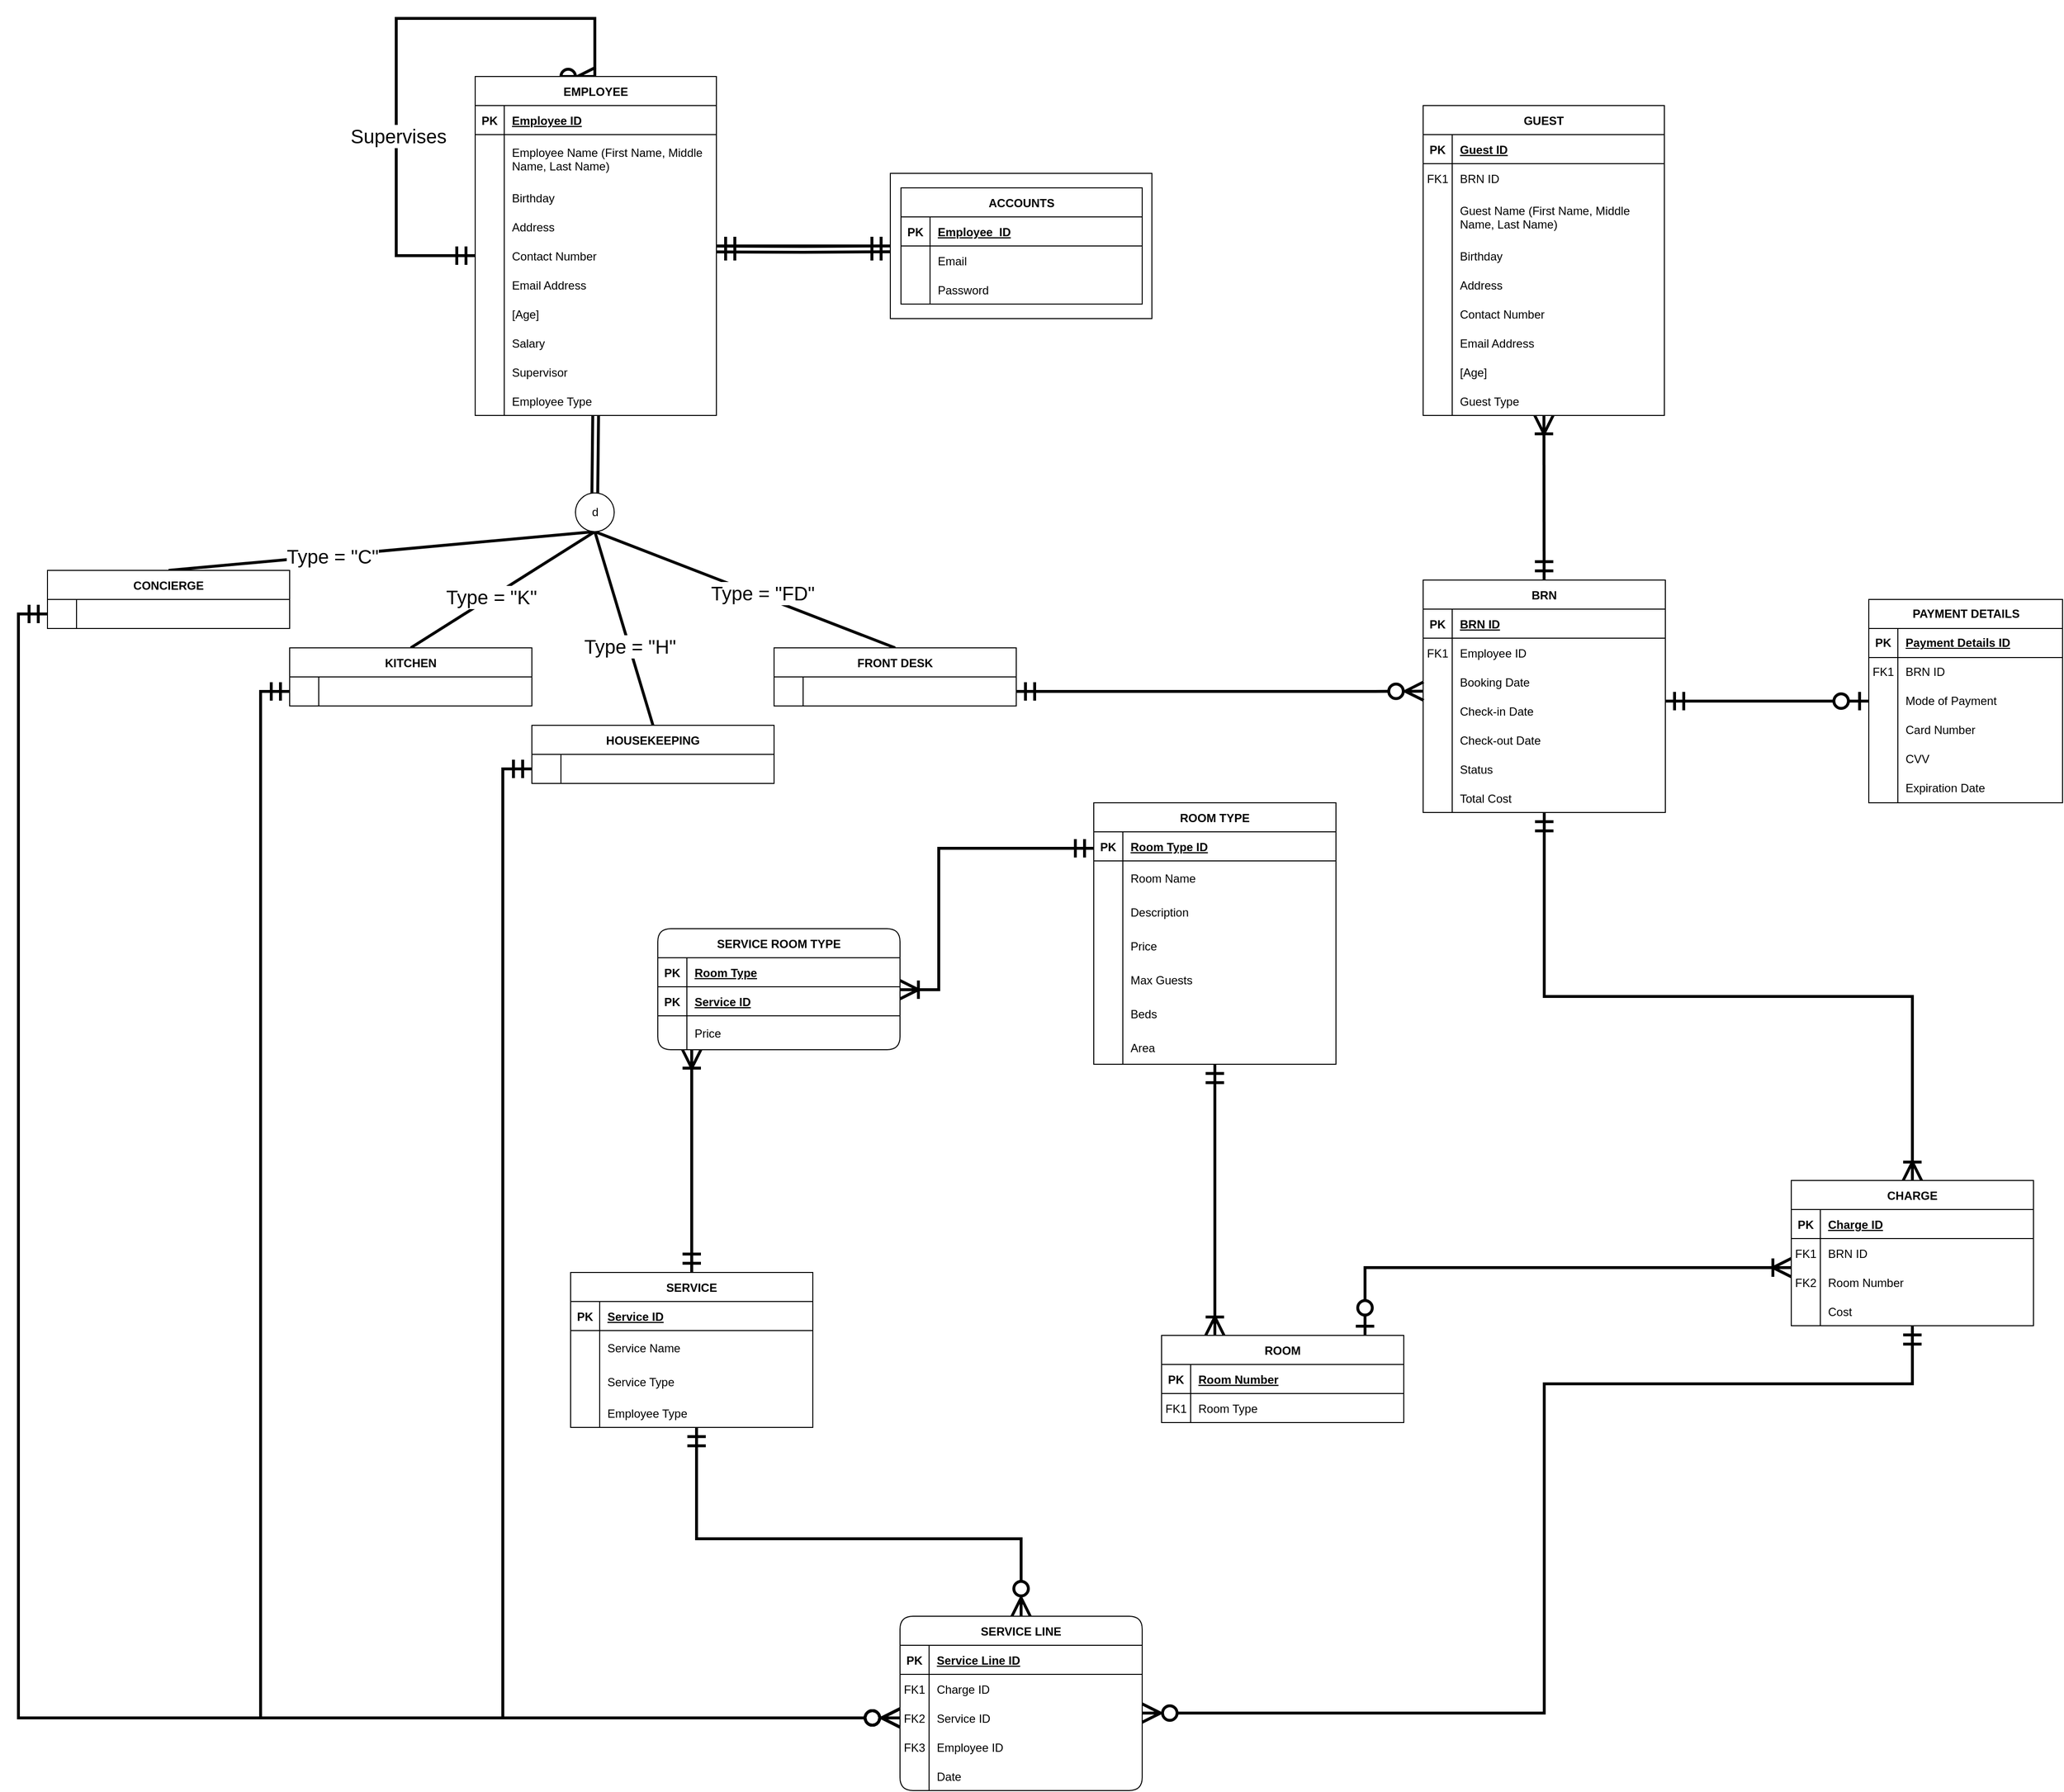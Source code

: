 <mxfile version="22.1.2" type="device">
  <diagram id="R2lEEEUBdFMjLlhIrx00" name="Page-1">
    <mxGraphModel dx="2555" dy="5470" grid="1" gridSize="10" guides="1" tooltips="1" connect="1" arrows="1" fold="1" page="1" pageScale="1" pageWidth="850" pageHeight="1100" math="0" shadow="0" extFonts="Permanent Marker^https://fonts.googleapis.com/css?family=Permanent+Marker">
      <root>
        <mxCell id="0" />
        <mxCell id="1" parent="0" />
        <mxCell id="ITAxaeXI1BbHKEIixUYD-46" value="" style="rounded=0;whiteSpace=wrap;html=1;" vertex="1" parent="1">
          <mxGeometry x="330" y="-1340" width="270" height="150" as="geometry" />
        </mxCell>
        <mxCell id="VAx4gwtXxQH16esh_LAT-21" value="BRN" style="shape=table;startSize=30;container=1;collapsible=1;childLayout=tableLayout;fixedRows=1;rowLines=0;fontStyle=1;align=center;resizeLast=1;rounded=0;" parent="1" vertex="1">
          <mxGeometry x="880" y="-920" width="250" height="240" as="geometry" />
        </mxCell>
        <mxCell id="VAx4gwtXxQH16esh_LAT-22" value="" style="shape=partialRectangle;collapsible=0;dropTarget=0;pointerEvents=0;fillColor=none;points=[[0,0.5],[1,0.5]];portConstraint=eastwest;top=0;left=0;right=0;bottom=1;" parent="VAx4gwtXxQH16esh_LAT-21" vertex="1">
          <mxGeometry y="30" width="250" height="30" as="geometry" />
        </mxCell>
        <mxCell id="VAx4gwtXxQH16esh_LAT-23" value="PK" style="shape=partialRectangle;overflow=hidden;connectable=0;fillColor=none;top=0;left=0;bottom=0;right=0;fontStyle=1;" parent="VAx4gwtXxQH16esh_LAT-22" vertex="1">
          <mxGeometry width="30" height="30" as="geometry">
            <mxRectangle width="30" height="30" as="alternateBounds" />
          </mxGeometry>
        </mxCell>
        <mxCell id="VAx4gwtXxQH16esh_LAT-24" value="BRN ID" style="shape=partialRectangle;overflow=hidden;connectable=0;fillColor=none;top=0;left=0;bottom=0;right=0;align=left;spacingLeft=6;fontStyle=5;" parent="VAx4gwtXxQH16esh_LAT-22" vertex="1">
          <mxGeometry x="30" width="220" height="30" as="geometry">
            <mxRectangle width="220" height="30" as="alternateBounds" />
          </mxGeometry>
        </mxCell>
        <mxCell id="VAx4gwtXxQH16esh_LAT-25" value="" style="shape=partialRectangle;collapsible=0;dropTarget=0;pointerEvents=0;fillColor=none;points=[[0,0.5],[1,0.5]];portConstraint=eastwest;top=0;left=0;right=0;bottom=0;" parent="VAx4gwtXxQH16esh_LAT-21" vertex="1">
          <mxGeometry y="60" width="250" height="30" as="geometry" />
        </mxCell>
        <mxCell id="VAx4gwtXxQH16esh_LAT-26" value="FK1" style="shape=partialRectangle;overflow=hidden;connectable=0;fillColor=none;top=0;left=0;bottom=0;right=0;" parent="VAx4gwtXxQH16esh_LAT-25" vertex="1">
          <mxGeometry width="30" height="30" as="geometry">
            <mxRectangle width="30" height="30" as="alternateBounds" />
          </mxGeometry>
        </mxCell>
        <mxCell id="VAx4gwtXxQH16esh_LAT-27" value="Employee ID" style="shape=partialRectangle;overflow=hidden;connectable=0;fillColor=none;top=0;left=0;bottom=0;right=0;align=left;spacingLeft=6;" parent="VAx4gwtXxQH16esh_LAT-25" vertex="1">
          <mxGeometry x="30" width="220" height="30" as="geometry">
            <mxRectangle width="220" height="30" as="alternateBounds" />
          </mxGeometry>
        </mxCell>
        <mxCell id="VAx4gwtXxQH16esh_LAT-133" value="" style="shape=partialRectangle;collapsible=0;dropTarget=0;pointerEvents=0;fillColor=none;points=[[0,0.5],[1,0.5]];portConstraint=eastwest;top=0;left=0;right=0;bottom=0;" parent="VAx4gwtXxQH16esh_LAT-21" vertex="1">
          <mxGeometry y="90" width="250" height="30" as="geometry" />
        </mxCell>
        <mxCell id="VAx4gwtXxQH16esh_LAT-134" value="" style="shape=partialRectangle;overflow=hidden;connectable=0;fillColor=none;top=0;left=0;bottom=0;right=0;" parent="VAx4gwtXxQH16esh_LAT-133" vertex="1">
          <mxGeometry width="30" height="30" as="geometry">
            <mxRectangle width="30" height="30" as="alternateBounds" />
          </mxGeometry>
        </mxCell>
        <mxCell id="VAx4gwtXxQH16esh_LAT-135" value="Booking Date" style="shape=partialRectangle;overflow=hidden;connectable=0;fillColor=none;top=0;left=0;bottom=0;right=0;align=left;spacingLeft=6;" parent="VAx4gwtXxQH16esh_LAT-133" vertex="1">
          <mxGeometry x="30" width="220" height="30" as="geometry">
            <mxRectangle width="220" height="30" as="alternateBounds" />
          </mxGeometry>
        </mxCell>
        <mxCell id="VAx4gwtXxQH16esh_LAT-136" value="" style="shape=partialRectangle;collapsible=0;dropTarget=0;pointerEvents=0;fillColor=none;points=[[0,0.5],[1,0.5]];portConstraint=eastwest;top=0;left=0;right=0;bottom=0;" parent="VAx4gwtXxQH16esh_LAT-21" vertex="1">
          <mxGeometry y="120" width="250" height="30" as="geometry" />
        </mxCell>
        <mxCell id="VAx4gwtXxQH16esh_LAT-137" value="" style="shape=partialRectangle;overflow=hidden;connectable=0;fillColor=none;top=0;left=0;bottom=0;right=0;" parent="VAx4gwtXxQH16esh_LAT-136" vertex="1">
          <mxGeometry width="30" height="30" as="geometry">
            <mxRectangle width="30" height="30" as="alternateBounds" />
          </mxGeometry>
        </mxCell>
        <mxCell id="VAx4gwtXxQH16esh_LAT-138" value="Check-in Date" style="shape=partialRectangle;overflow=hidden;connectable=0;fillColor=none;top=0;left=0;bottom=0;right=0;align=left;spacingLeft=6;" parent="VAx4gwtXxQH16esh_LAT-136" vertex="1">
          <mxGeometry x="30" width="220" height="30" as="geometry">
            <mxRectangle width="220" height="30" as="alternateBounds" />
          </mxGeometry>
        </mxCell>
        <mxCell id="VAx4gwtXxQH16esh_LAT-139" value="" style="shape=partialRectangle;collapsible=0;dropTarget=0;pointerEvents=0;fillColor=none;points=[[0,0.5],[1,0.5]];portConstraint=eastwest;top=0;left=0;right=0;bottom=0;" parent="VAx4gwtXxQH16esh_LAT-21" vertex="1">
          <mxGeometry y="150" width="250" height="30" as="geometry" />
        </mxCell>
        <mxCell id="VAx4gwtXxQH16esh_LAT-140" value="" style="shape=partialRectangle;overflow=hidden;connectable=0;fillColor=none;top=0;left=0;bottom=0;right=0;" parent="VAx4gwtXxQH16esh_LAT-139" vertex="1">
          <mxGeometry width="30" height="30" as="geometry">
            <mxRectangle width="30" height="30" as="alternateBounds" />
          </mxGeometry>
        </mxCell>
        <mxCell id="VAx4gwtXxQH16esh_LAT-141" value="Check-out Date" style="shape=partialRectangle;overflow=hidden;connectable=0;fillColor=none;top=0;left=0;bottom=0;right=0;align=left;spacingLeft=6;" parent="VAx4gwtXxQH16esh_LAT-139" vertex="1">
          <mxGeometry x="30" width="220" height="30" as="geometry">
            <mxRectangle width="220" height="30" as="alternateBounds" />
          </mxGeometry>
        </mxCell>
        <mxCell id="agrQYRMtIA3MOH0goCUR-67" value="" style="shape=partialRectangle;collapsible=0;dropTarget=0;pointerEvents=0;fillColor=none;points=[[0,0.5],[1,0.5]];portConstraint=eastwest;top=0;left=0;right=0;bottom=0;" parent="VAx4gwtXxQH16esh_LAT-21" vertex="1">
          <mxGeometry y="180" width="250" height="30" as="geometry" />
        </mxCell>
        <mxCell id="agrQYRMtIA3MOH0goCUR-68" value="" style="shape=partialRectangle;overflow=hidden;connectable=0;fillColor=none;top=0;left=0;bottom=0;right=0;" parent="agrQYRMtIA3MOH0goCUR-67" vertex="1">
          <mxGeometry width="30" height="30" as="geometry">
            <mxRectangle width="30" height="30" as="alternateBounds" />
          </mxGeometry>
        </mxCell>
        <mxCell id="agrQYRMtIA3MOH0goCUR-69" value="Status" style="shape=partialRectangle;overflow=hidden;connectable=0;fillColor=none;top=0;left=0;bottom=0;right=0;align=left;spacingLeft=6;" parent="agrQYRMtIA3MOH0goCUR-67" vertex="1">
          <mxGeometry x="30" width="220" height="30" as="geometry">
            <mxRectangle width="220" height="30" as="alternateBounds" />
          </mxGeometry>
        </mxCell>
        <mxCell id="VAx4gwtXxQH16esh_LAT-148" value="" style="shape=partialRectangle;collapsible=0;dropTarget=0;pointerEvents=0;fillColor=none;points=[[0,0.5],[1,0.5]];portConstraint=eastwest;top=0;left=0;right=0;bottom=0;" parent="VAx4gwtXxQH16esh_LAT-21" vertex="1">
          <mxGeometry y="210" width="250" height="30" as="geometry" />
        </mxCell>
        <mxCell id="VAx4gwtXxQH16esh_LAT-149" value="" style="shape=partialRectangle;overflow=hidden;connectable=0;fillColor=none;top=0;left=0;bottom=0;right=0;" parent="VAx4gwtXxQH16esh_LAT-148" vertex="1">
          <mxGeometry width="30" height="30" as="geometry">
            <mxRectangle width="30" height="30" as="alternateBounds" />
          </mxGeometry>
        </mxCell>
        <mxCell id="VAx4gwtXxQH16esh_LAT-150" value="Total Cost" style="shape=partialRectangle;overflow=hidden;connectable=0;fillColor=none;top=0;left=0;bottom=0;right=0;align=left;spacingLeft=6;" parent="VAx4gwtXxQH16esh_LAT-148" vertex="1">
          <mxGeometry x="30" width="220" height="30" as="geometry">
            <mxRectangle width="220" height="30" as="alternateBounds" />
          </mxGeometry>
        </mxCell>
        <mxCell id="VAx4gwtXxQH16esh_LAT-31" style="edgeStyle=none;rounded=0;orthogonalLoop=1;jettySize=auto;html=1;endArrow=none;endFill=0;strokeWidth=3;shape=link;" parent="1" source="8i_SSMUq7YO5LN_3SJa--27" edge="1">
          <mxGeometry relative="1" as="geometry">
            <mxPoint x="25" y="-1010" as="targetPoint" />
            <mxPoint x="25" y="-1110" as="sourcePoint" />
          </mxGeometry>
        </mxCell>
        <mxCell id="VAx4gwtXxQH16esh_LAT-42" style="edgeStyle=none;rounded=0;orthogonalLoop=1;jettySize=auto;html=1;endArrow=none;endFill=0;entryX=0.5;entryY=0;entryDx=0;entryDy=0;exitX=0.5;exitY=1;exitDx=0;exitDy=0;strokeWidth=3;endSize=15;startSize=15;" parent="1" source="VAx4gwtXxQH16esh_LAT-43" target="VAx4gwtXxQH16esh_LAT-44" edge="1">
          <mxGeometry relative="1" as="geometry">
            <mxPoint x="295" y="-940" as="targetPoint" />
            <mxPoint x="25" y="-970" as="sourcePoint" />
          </mxGeometry>
        </mxCell>
        <mxCell id="VAx4gwtXxQH16esh_LAT-183" value="&lt;font style=&quot;font-size: 20px;&quot;&gt;Type = &quot;FD&quot;&lt;/font&gt;" style="edgeLabel;html=1;align=center;verticalAlign=middle;resizable=0;points=[];" parent="VAx4gwtXxQH16esh_LAT-42" vertex="1" connectable="0">
          <mxGeometry x="0.106" y="4" relative="1" as="geometry">
            <mxPoint as="offset" />
          </mxGeometry>
        </mxCell>
        <mxCell id="4OLoFxbU8ZjZ9kezu3H6-7" style="edgeStyle=orthogonalEdgeStyle;rounded=0;orthogonalLoop=1;jettySize=auto;html=1;exitX=0;exitY=0.5;exitDx=0;exitDy=0;entryX=0.5;entryY=0;entryDx=0;entryDy=0;strokeWidth=3;endArrow=ERzeroToMany;endFill=0;endSize=15;startSize=15;startArrow=ERmandOne;startFill=0;" parent="1" source="8i_SSMUq7YO5LN_3SJa--18" target="8i_SSMUq7YO5LN_3SJa--5" edge="1">
          <mxGeometry relative="1" as="geometry">
            <Array as="points">
              <mxPoint x="-180" y="-1255" />
              <mxPoint x="-180" y="-1500" />
              <mxPoint x="25" y="-1500" />
              <mxPoint x="25" y="-1440" />
            </Array>
          </mxGeometry>
        </mxCell>
        <mxCell id="4OLoFxbU8ZjZ9kezu3H6-8" value="&lt;font style=&quot;font-size: 20px;&quot;&gt;Supervises&lt;/font&gt;" style="edgeLabel;html=1;align=center;verticalAlign=middle;resizable=0;points=[];" parent="4OLoFxbU8ZjZ9kezu3H6-7" vertex="1" connectable="0">
          <mxGeometry x="-0.304" y="-2" relative="1" as="geometry">
            <mxPoint as="offset" />
          </mxGeometry>
        </mxCell>
        <mxCell id="VAx4gwtXxQH16esh_LAT-177" style="edgeStyle=none;rounded=0;orthogonalLoop=1;jettySize=auto;html=1;exitX=0.5;exitY=1;exitDx=0;exitDy=0;entryX=0.5;entryY=0;entryDx=0;entryDy=0;endArrow=none;endFill=0;startSize=15;endSize=15;strokeWidth=3;" parent="1" source="VAx4gwtXxQH16esh_LAT-43" target="VAx4gwtXxQH16esh_LAT-164" edge="1">
          <mxGeometry relative="1" as="geometry" />
        </mxCell>
        <mxCell id="uh7N6v9tgr0O2weLScP7-2" value="&lt;font style=&quot;font-size: 20px;&quot;&gt;Type = &quot;C&quot;&lt;/font&gt;" style="edgeLabel;html=1;align=center;verticalAlign=middle;resizable=0;points=[];" parent="VAx4gwtXxQH16esh_LAT-177" vertex="1" connectable="0">
          <mxGeometry x="0.233" relative="1" as="geometry">
            <mxPoint as="offset" />
          </mxGeometry>
        </mxCell>
        <mxCell id="VAx4gwtXxQH16esh_LAT-178" style="edgeStyle=none;rounded=0;orthogonalLoop=1;jettySize=auto;html=1;exitX=0.5;exitY=1;exitDx=0;exitDy=0;entryX=0.5;entryY=0;entryDx=0;entryDy=0;endArrow=none;endFill=0;endSize=15;startSize=15;strokeWidth=3;" parent="1" source="VAx4gwtXxQH16esh_LAT-43" target="VAx4gwtXxQH16esh_LAT-154" edge="1">
          <mxGeometry relative="1" as="geometry" />
        </mxCell>
        <mxCell id="VAx4gwtXxQH16esh_LAT-200" value="&lt;font style=&quot;font-size: 20px;&quot;&gt;Type = &quot;H&quot;&lt;/font&gt;" style="edgeLabel;html=1;align=center;verticalAlign=middle;resizable=0;points=[];" parent="VAx4gwtXxQH16esh_LAT-178" vertex="1" connectable="0">
          <mxGeometry x="0.177" relative="1" as="geometry">
            <mxPoint as="offset" />
          </mxGeometry>
        </mxCell>
        <mxCell id="VAx4gwtXxQH16esh_LAT-179" style="edgeStyle=none;rounded=0;orthogonalLoop=1;jettySize=auto;html=1;exitX=0.5;exitY=1;exitDx=0;exitDy=0;entryX=0.5;entryY=0;entryDx=0;entryDy=0;endArrow=none;endFill=0;strokeWidth=3;endSize=15;startSize=15;" parent="1" source="VAx4gwtXxQH16esh_LAT-43" target="VAx4gwtXxQH16esh_LAT-168" edge="1">
          <mxGeometry relative="1" as="geometry" />
        </mxCell>
        <mxCell id="uh7N6v9tgr0O2weLScP7-1" value="&lt;font style=&quot;font-size: 20px;&quot;&gt;Type = &quot;K&quot;&lt;/font&gt;" style="edgeLabel;html=1;align=center;verticalAlign=middle;resizable=0;points=[];" parent="VAx4gwtXxQH16esh_LAT-179" vertex="1" connectable="0">
          <mxGeometry x="0.121" y="-1" relative="1" as="geometry">
            <mxPoint as="offset" />
          </mxGeometry>
        </mxCell>
        <mxCell id="VAx4gwtXxQH16esh_LAT-43" value="" style="ellipse;whiteSpace=wrap;html=1;aspect=fixed;" parent="1" vertex="1">
          <mxGeometry x="5" y="-1010" width="40" height="40" as="geometry" />
        </mxCell>
        <mxCell id="VAx4gwtXxQH16esh_LAT-44" value="FRONT DESK" style="shape=table;startSize=30;container=1;collapsible=1;childLayout=tableLayout;fixedRows=1;rowLines=0;fontStyle=1;align=center;resizeLast=1;" parent="1" vertex="1">
          <mxGeometry x="210" y="-850" width="250" height="60" as="geometry" />
        </mxCell>
        <mxCell id="VAx4gwtXxQH16esh_LAT-51" value="" style="shape=partialRectangle;collapsible=0;dropTarget=0;pointerEvents=0;fillColor=none;points=[[0,0.5],[1,0.5]];portConstraint=eastwest;top=0;left=0;right=0;bottom=0;" parent="VAx4gwtXxQH16esh_LAT-44" vertex="1">
          <mxGeometry y="30" width="250" height="30" as="geometry" />
        </mxCell>
        <mxCell id="VAx4gwtXxQH16esh_LAT-52" value="" style="shape=partialRectangle;overflow=hidden;connectable=0;fillColor=none;top=0;left=0;bottom=0;right=0;" parent="VAx4gwtXxQH16esh_LAT-51" vertex="1">
          <mxGeometry width="30" height="30" as="geometry">
            <mxRectangle width="30" height="30" as="alternateBounds" />
          </mxGeometry>
        </mxCell>
        <mxCell id="VAx4gwtXxQH16esh_LAT-53" value="" style="shape=partialRectangle;overflow=hidden;connectable=0;fillColor=none;top=0;left=0;bottom=0;right=0;align=left;spacingLeft=6;" parent="VAx4gwtXxQH16esh_LAT-51" vertex="1">
          <mxGeometry x="30" width="220" height="30" as="geometry">
            <mxRectangle width="220" height="30" as="alternateBounds" />
          </mxGeometry>
        </mxCell>
        <mxCell id="VAx4gwtXxQH16esh_LAT-54" value="GUEST" style="shape=table;startSize=30;container=1;collapsible=1;childLayout=tableLayout;fixedRows=1;rowLines=0;fontStyle=1;align=center;resizeLast=1;" parent="1" vertex="1">
          <mxGeometry x="880" y="-1410" width="249" height="320.0" as="geometry" />
        </mxCell>
        <mxCell id="VAx4gwtXxQH16esh_LAT-55" value="" style="shape=partialRectangle;collapsible=0;dropTarget=0;pointerEvents=0;fillColor=none;points=[[0,0.5],[1,0.5]];portConstraint=eastwest;top=0;left=0;right=0;bottom=1;" parent="VAx4gwtXxQH16esh_LAT-54" vertex="1">
          <mxGeometry y="30" width="249" height="30" as="geometry" />
        </mxCell>
        <mxCell id="VAx4gwtXxQH16esh_LAT-56" value="PK" style="shape=partialRectangle;overflow=hidden;connectable=0;fillColor=none;top=0;left=0;bottom=0;right=0;fontStyle=1;" parent="VAx4gwtXxQH16esh_LAT-55" vertex="1">
          <mxGeometry width="30" height="30" as="geometry">
            <mxRectangle width="30" height="30" as="alternateBounds" />
          </mxGeometry>
        </mxCell>
        <mxCell id="VAx4gwtXxQH16esh_LAT-57" value="Guest ID" style="shape=partialRectangle;overflow=hidden;connectable=0;fillColor=none;top=0;left=0;bottom=0;right=0;align=left;spacingLeft=6;fontStyle=5;" parent="VAx4gwtXxQH16esh_LAT-55" vertex="1">
          <mxGeometry x="30" width="219" height="30" as="geometry">
            <mxRectangle width="219" height="30" as="alternateBounds" />
          </mxGeometry>
        </mxCell>
        <mxCell id="ITAxaeXI1BbHKEIixUYD-50" style="shape=partialRectangle;collapsible=0;dropTarget=0;pointerEvents=0;fillColor=none;points=[[0,0.5],[1,0.5]];portConstraint=eastwest;top=0;left=0;right=0;bottom=0;" vertex="1" parent="VAx4gwtXxQH16esh_LAT-54">
          <mxGeometry y="60" width="249" height="30" as="geometry" />
        </mxCell>
        <mxCell id="ITAxaeXI1BbHKEIixUYD-51" value="FK1" style="shape=partialRectangle;overflow=hidden;connectable=0;fillColor=none;top=0;left=0;bottom=0;right=0;" vertex="1" parent="ITAxaeXI1BbHKEIixUYD-50">
          <mxGeometry width="30" height="30" as="geometry">
            <mxRectangle width="30" height="30" as="alternateBounds" />
          </mxGeometry>
        </mxCell>
        <mxCell id="ITAxaeXI1BbHKEIixUYD-52" value="BRN ID" style="shape=partialRectangle;overflow=hidden;connectable=0;fillColor=none;top=0;left=0;bottom=0;right=0;align=left;spacingLeft=6;" vertex="1" parent="ITAxaeXI1BbHKEIixUYD-50">
          <mxGeometry x="30" width="219" height="30" as="geometry">
            <mxRectangle width="219" height="30" as="alternateBounds" />
          </mxGeometry>
        </mxCell>
        <mxCell id="VAx4gwtXxQH16esh_LAT-58" value="" style="shape=partialRectangle;collapsible=0;dropTarget=0;pointerEvents=0;fillColor=none;points=[[0,0.5],[1,0.5]];portConstraint=eastwest;top=0;left=0;right=0;bottom=0;" parent="VAx4gwtXxQH16esh_LAT-54" vertex="1">
          <mxGeometry y="90" width="249" height="50" as="geometry" />
        </mxCell>
        <mxCell id="VAx4gwtXxQH16esh_LAT-59" value="" style="shape=partialRectangle;overflow=hidden;connectable=0;fillColor=none;top=0;left=0;bottom=0;right=0;" parent="VAx4gwtXxQH16esh_LAT-58" vertex="1">
          <mxGeometry width="30" height="50" as="geometry">
            <mxRectangle width="30" height="50" as="alternateBounds" />
          </mxGeometry>
        </mxCell>
        <mxCell id="VAx4gwtXxQH16esh_LAT-60" value="Guest Name (First Name, Middle&#xa;Name, Last Name)" style="shape=partialRectangle;overflow=hidden;connectable=0;fillColor=none;top=0;left=0;bottom=0;right=0;align=left;spacingLeft=6;" parent="VAx4gwtXxQH16esh_LAT-58" vertex="1">
          <mxGeometry x="30" width="219" height="50" as="geometry">
            <mxRectangle width="219" height="50" as="alternateBounds" />
          </mxGeometry>
        </mxCell>
        <mxCell id="VAx4gwtXxQH16esh_LAT-61" value="" style="shape=partialRectangle;collapsible=0;dropTarget=0;pointerEvents=0;fillColor=none;points=[[0,0.5],[1,0.5]];portConstraint=eastwest;top=0;left=0;right=0;bottom=0;" parent="VAx4gwtXxQH16esh_LAT-54" vertex="1">
          <mxGeometry y="140" width="249" height="30" as="geometry" />
        </mxCell>
        <mxCell id="VAx4gwtXxQH16esh_LAT-62" value="" style="shape=partialRectangle;overflow=hidden;connectable=0;fillColor=none;top=0;left=0;bottom=0;right=0;" parent="VAx4gwtXxQH16esh_LAT-61" vertex="1">
          <mxGeometry width="30" height="30" as="geometry">
            <mxRectangle width="30" height="30" as="alternateBounds" />
          </mxGeometry>
        </mxCell>
        <mxCell id="VAx4gwtXxQH16esh_LAT-63" value="Birthday" style="shape=partialRectangle;overflow=hidden;connectable=0;fillColor=none;top=0;left=0;bottom=0;right=0;align=left;spacingLeft=6;" parent="VAx4gwtXxQH16esh_LAT-61" vertex="1">
          <mxGeometry x="30" width="219" height="30" as="geometry">
            <mxRectangle width="219" height="30" as="alternateBounds" />
          </mxGeometry>
        </mxCell>
        <mxCell id="VAx4gwtXxQH16esh_LAT-118" value="" style="shape=partialRectangle;collapsible=0;dropTarget=0;pointerEvents=0;fillColor=none;points=[[0,0.5],[1,0.5]];portConstraint=eastwest;top=0;left=0;right=0;bottom=0;" parent="VAx4gwtXxQH16esh_LAT-54" vertex="1">
          <mxGeometry y="170" width="249" height="30" as="geometry" />
        </mxCell>
        <mxCell id="VAx4gwtXxQH16esh_LAT-119" value="" style="shape=partialRectangle;overflow=hidden;connectable=0;fillColor=none;top=0;left=0;bottom=0;right=0;" parent="VAx4gwtXxQH16esh_LAT-118" vertex="1">
          <mxGeometry width="30" height="30" as="geometry">
            <mxRectangle width="30" height="30" as="alternateBounds" />
          </mxGeometry>
        </mxCell>
        <mxCell id="VAx4gwtXxQH16esh_LAT-120" value="Address" style="shape=partialRectangle;overflow=hidden;connectable=0;fillColor=none;top=0;left=0;bottom=0;right=0;align=left;spacingLeft=6;" parent="VAx4gwtXxQH16esh_LAT-118" vertex="1">
          <mxGeometry x="30" width="219" height="30" as="geometry">
            <mxRectangle width="219" height="30" as="alternateBounds" />
          </mxGeometry>
        </mxCell>
        <mxCell id="VAx4gwtXxQH16esh_LAT-121" value="" style="shape=partialRectangle;collapsible=0;dropTarget=0;pointerEvents=0;fillColor=none;points=[[0,0.5],[1,0.5]];portConstraint=eastwest;top=0;left=0;right=0;bottom=0;" parent="VAx4gwtXxQH16esh_LAT-54" vertex="1">
          <mxGeometry y="200" width="249" height="30" as="geometry" />
        </mxCell>
        <mxCell id="VAx4gwtXxQH16esh_LAT-122" value="" style="shape=partialRectangle;overflow=hidden;connectable=0;fillColor=none;top=0;left=0;bottom=0;right=0;" parent="VAx4gwtXxQH16esh_LAT-121" vertex="1">
          <mxGeometry width="30" height="30" as="geometry">
            <mxRectangle width="30" height="30" as="alternateBounds" />
          </mxGeometry>
        </mxCell>
        <mxCell id="VAx4gwtXxQH16esh_LAT-123" value="Contact Number " style="shape=partialRectangle;overflow=hidden;connectable=0;fillColor=none;top=0;left=0;bottom=0;right=0;align=left;spacingLeft=6;" parent="VAx4gwtXxQH16esh_LAT-121" vertex="1">
          <mxGeometry x="30" width="219" height="30" as="geometry">
            <mxRectangle width="219" height="30" as="alternateBounds" />
          </mxGeometry>
        </mxCell>
        <mxCell id="VAx4gwtXxQH16esh_LAT-124" value="" style="shape=partialRectangle;collapsible=0;dropTarget=0;pointerEvents=0;fillColor=none;points=[[0,0.5],[1,0.5]];portConstraint=eastwest;top=0;left=0;right=0;bottom=0;" parent="VAx4gwtXxQH16esh_LAT-54" vertex="1">
          <mxGeometry y="230" width="249" height="30" as="geometry" />
        </mxCell>
        <mxCell id="VAx4gwtXxQH16esh_LAT-125" value="" style="shape=partialRectangle;overflow=hidden;connectable=0;fillColor=none;top=0;left=0;bottom=0;right=0;" parent="VAx4gwtXxQH16esh_LAT-124" vertex="1">
          <mxGeometry width="30" height="30" as="geometry">
            <mxRectangle width="30" height="30" as="alternateBounds" />
          </mxGeometry>
        </mxCell>
        <mxCell id="VAx4gwtXxQH16esh_LAT-126" value="Email Address" style="shape=partialRectangle;overflow=hidden;connectable=0;fillColor=none;top=0;left=0;bottom=0;right=0;align=left;spacingLeft=6;" parent="VAx4gwtXxQH16esh_LAT-124" vertex="1">
          <mxGeometry x="30" width="219" height="30" as="geometry">
            <mxRectangle width="219" height="30" as="alternateBounds" />
          </mxGeometry>
        </mxCell>
        <mxCell id="8i_SSMUq7YO5LN_3SJa--1" style="shape=partialRectangle;collapsible=0;dropTarget=0;pointerEvents=0;fillColor=none;points=[[0,0.5],[1,0.5]];portConstraint=eastwest;top=0;left=0;right=0;bottom=0;" parent="VAx4gwtXxQH16esh_LAT-54" vertex="1">
          <mxGeometry y="260" width="249" height="30" as="geometry" />
        </mxCell>
        <mxCell id="8i_SSMUq7YO5LN_3SJa--2" style="shape=partialRectangle;overflow=hidden;connectable=0;fillColor=none;top=0;left=0;bottom=0;right=0;" parent="8i_SSMUq7YO5LN_3SJa--1" vertex="1">
          <mxGeometry width="30" height="30" as="geometry">
            <mxRectangle width="30" height="30" as="alternateBounds" />
          </mxGeometry>
        </mxCell>
        <mxCell id="8i_SSMUq7YO5LN_3SJa--3" value="[Age]" style="shape=partialRectangle;overflow=hidden;connectable=0;fillColor=none;top=0;left=0;bottom=0;right=0;align=left;spacingLeft=6;" parent="8i_SSMUq7YO5LN_3SJa--1" vertex="1">
          <mxGeometry x="30" width="219" height="30" as="geometry">
            <mxRectangle width="219" height="30" as="alternateBounds" />
          </mxGeometry>
        </mxCell>
        <mxCell id="ITAxaeXI1BbHKEIixUYD-53" style="shape=partialRectangle;collapsible=0;dropTarget=0;pointerEvents=0;fillColor=none;points=[[0,0.5],[1,0.5]];portConstraint=eastwest;top=0;left=0;right=0;bottom=0;" vertex="1" parent="VAx4gwtXxQH16esh_LAT-54">
          <mxGeometry y="290" width="249" height="30" as="geometry" />
        </mxCell>
        <mxCell id="ITAxaeXI1BbHKEIixUYD-54" style="shape=partialRectangle;overflow=hidden;connectable=0;fillColor=none;top=0;left=0;bottom=0;right=0;" vertex="1" parent="ITAxaeXI1BbHKEIixUYD-53">
          <mxGeometry width="30" height="30" as="geometry">
            <mxRectangle width="30" height="30" as="alternateBounds" />
          </mxGeometry>
        </mxCell>
        <mxCell id="ITAxaeXI1BbHKEIixUYD-55" value="Guest Type" style="shape=partialRectangle;overflow=hidden;connectable=0;fillColor=none;top=0;left=0;bottom=0;right=0;align=left;spacingLeft=6;" vertex="1" parent="ITAxaeXI1BbHKEIixUYD-53">
          <mxGeometry x="30" width="219" height="30" as="geometry">
            <mxRectangle width="219" height="30" as="alternateBounds" />
          </mxGeometry>
        </mxCell>
        <mxCell id="b5UiUd3cwTcGRK4u3dvN-60" style="edgeStyle=orthogonalEdgeStyle;shape=connector;rounded=0;orthogonalLoop=1;jettySize=auto;html=1;exitX=0.5;exitY=0;exitDx=0;exitDy=0;labelBackgroundColor=default;strokeColor=default;strokeWidth=3;align=center;verticalAlign=middle;fontFamily=Helvetica;fontSize=11;fontColor=default;startArrow=ERoneToMany;startFill=0;endArrow=ERmandOne;endFill=0;startSize=15;endSize=15;" parent="1" source="VAx4gwtXxQH16esh_LAT-64" target="VAx4gwtXxQH16esh_LAT-21" edge="1">
          <mxGeometry relative="1" as="geometry" />
        </mxCell>
        <mxCell id="VAx4gwtXxQH16esh_LAT-64" value="CHARGE" style="shape=table;startSize=30;container=1;collapsible=1;childLayout=tableLayout;fixedRows=1;rowLines=0;fontStyle=1;align=center;resizeLast=1;rounded=0;" parent="1" vertex="1">
          <mxGeometry x="1260" y="-300" width="250" height="150" as="geometry" />
        </mxCell>
        <mxCell id="VAx4gwtXxQH16esh_LAT-65" value="" style="shape=partialRectangle;collapsible=0;dropTarget=0;pointerEvents=0;fillColor=none;points=[[0,0.5],[1,0.5]];portConstraint=eastwest;top=0;left=0;right=0;bottom=1;" parent="VAx4gwtXxQH16esh_LAT-64" vertex="1">
          <mxGeometry y="30" width="250" height="30" as="geometry" />
        </mxCell>
        <mxCell id="VAx4gwtXxQH16esh_LAT-66" value="PK" style="shape=partialRectangle;overflow=hidden;connectable=0;fillColor=none;top=0;left=0;bottom=0;right=0;fontStyle=1;" parent="VAx4gwtXxQH16esh_LAT-65" vertex="1">
          <mxGeometry width="30" height="30" as="geometry">
            <mxRectangle width="30" height="30" as="alternateBounds" />
          </mxGeometry>
        </mxCell>
        <mxCell id="VAx4gwtXxQH16esh_LAT-67" value="Charge ID" style="shape=partialRectangle;overflow=hidden;connectable=0;fillColor=none;top=0;left=0;bottom=0;right=0;align=left;spacingLeft=6;fontStyle=5;" parent="VAx4gwtXxQH16esh_LAT-65" vertex="1">
          <mxGeometry x="30" width="220" height="30" as="geometry">
            <mxRectangle width="220" height="30" as="alternateBounds" />
          </mxGeometry>
        </mxCell>
        <mxCell id="VAx4gwtXxQH16esh_LAT-68" value="" style="shape=partialRectangle;collapsible=0;dropTarget=0;pointerEvents=0;fillColor=none;points=[[0,0.5],[1,0.5]];portConstraint=eastwest;top=0;left=0;right=0;bottom=0;" parent="VAx4gwtXxQH16esh_LAT-64" vertex="1">
          <mxGeometry y="60" width="250" height="30" as="geometry" />
        </mxCell>
        <mxCell id="VAx4gwtXxQH16esh_LAT-69" value="FK1" style="shape=partialRectangle;overflow=hidden;connectable=0;fillColor=none;top=0;left=0;bottom=0;right=0;" parent="VAx4gwtXxQH16esh_LAT-68" vertex="1">
          <mxGeometry width="30" height="30" as="geometry">
            <mxRectangle width="30" height="30" as="alternateBounds" />
          </mxGeometry>
        </mxCell>
        <mxCell id="VAx4gwtXxQH16esh_LAT-70" value="BRN ID" style="shape=partialRectangle;overflow=hidden;connectable=0;fillColor=none;top=0;left=0;bottom=0;right=0;align=left;spacingLeft=6;" parent="VAx4gwtXxQH16esh_LAT-68" vertex="1">
          <mxGeometry x="30" width="220" height="30" as="geometry">
            <mxRectangle width="220" height="30" as="alternateBounds" />
          </mxGeometry>
        </mxCell>
        <mxCell id="VAx4gwtXxQH16esh_LAT-71" value="" style="shape=partialRectangle;collapsible=0;dropTarget=0;pointerEvents=0;fillColor=none;points=[[0,0.5],[1,0.5]];portConstraint=eastwest;top=0;left=0;right=0;bottom=0;" parent="VAx4gwtXxQH16esh_LAT-64" vertex="1">
          <mxGeometry y="90" width="250" height="30" as="geometry" />
        </mxCell>
        <mxCell id="VAx4gwtXxQH16esh_LAT-72" value="FK2" style="shape=partialRectangle;overflow=hidden;connectable=0;fillColor=none;top=0;left=0;bottom=0;right=0;" parent="VAx4gwtXxQH16esh_LAT-71" vertex="1">
          <mxGeometry width="30" height="30" as="geometry">
            <mxRectangle width="30" height="30" as="alternateBounds" />
          </mxGeometry>
        </mxCell>
        <mxCell id="VAx4gwtXxQH16esh_LAT-73" value="Room Number" style="shape=partialRectangle;overflow=hidden;connectable=0;fillColor=none;top=0;left=0;bottom=0;right=0;align=left;spacingLeft=6;" parent="VAx4gwtXxQH16esh_LAT-71" vertex="1">
          <mxGeometry x="30" width="220" height="30" as="geometry">
            <mxRectangle width="220" height="30" as="alternateBounds" />
          </mxGeometry>
        </mxCell>
        <mxCell id="HG9v54V7p6iRw-c_0icP-4" value="" style="shape=partialRectangle;collapsible=0;dropTarget=0;pointerEvents=0;fillColor=none;points=[[0,0.5],[1,0.5]];portConstraint=eastwest;top=0;left=0;right=0;bottom=0;" parent="VAx4gwtXxQH16esh_LAT-64" vertex="1">
          <mxGeometry y="120" width="250" height="30" as="geometry" />
        </mxCell>
        <mxCell id="HG9v54V7p6iRw-c_0icP-5" value="" style="shape=partialRectangle;overflow=hidden;connectable=0;fillColor=none;top=0;left=0;bottom=0;right=0;" parent="HG9v54V7p6iRw-c_0icP-4" vertex="1">
          <mxGeometry width="30" height="30" as="geometry">
            <mxRectangle width="30" height="30" as="alternateBounds" />
          </mxGeometry>
        </mxCell>
        <mxCell id="HG9v54V7p6iRw-c_0icP-6" value="Cost" style="shape=partialRectangle;overflow=hidden;connectable=0;fillColor=none;top=0;left=0;bottom=0;right=0;align=left;spacingLeft=6;" parent="HG9v54V7p6iRw-c_0icP-4" vertex="1">
          <mxGeometry x="30" width="220" height="30" as="geometry">
            <mxRectangle width="220" height="30" as="alternateBounds" />
          </mxGeometry>
        </mxCell>
        <mxCell id="b5UiUd3cwTcGRK4u3dvN-77" style="edgeStyle=orthogonalEdgeStyle;shape=connector;rounded=0;orthogonalLoop=1;jettySize=auto;html=1;labelBackgroundColor=default;strokeColor=default;strokeWidth=3;align=center;verticalAlign=middle;fontFamily=Helvetica;fontSize=11;fontColor=default;startArrow=ERzeroToOne;startFill=0;endArrow=ERoneToMany;endFill=0;startSize=15;endSize=15;" parent="1" source="VAx4gwtXxQH16esh_LAT-77" target="VAx4gwtXxQH16esh_LAT-64" edge="1">
          <mxGeometry relative="1" as="geometry">
            <mxPoint x="835" y="-385.0" as="targetPoint" />
            <Array as="points">
              <mxPoint x="820" y="-210" />
            </Array>
          </mxGeometry>
        </mxCell>
        <mxCell id="VAx4gwtXxQH16esh_LAT-77" value="ROOM" style="shape=table;startSize=30;container=1;collapsible=1;childLayout=tableLayout;fixedRows=1;rowLines=0;fontStyle=1;align=center;resizeLast=1;" parent="1" vertex="1">
          <mxGeometry x="610" y="-140" width="250" height="90" as="geometry" />
        </mxCell>
        <mxCell id="VAx4gwtXxQH16esh_LAT-78" value="" style="shape=partialRectangle;collapsible=0;dropTarget=0;pointerEvents=0;fillColor=none;points=[[0,0.5],[1,0.5]];portConstraint=eastwest;top=0;left=0;right=0;bottom=1;" parent="VAx4gwtXxQH16esh_LAT-77" vertex="1">
          <mxGeometry y="30" width="250" height="30" as="geometry" />
        </mxCell>
        <mxCell id="VAx4gwtXxQH16esh_LAT-79" value="PK" style="shape=partialRectangle;overflow=hidden;connectable=0;fillColor=none;top=0;left=0;bottom=0;right=0;fontStyle=1;" parent="VAx4gwtXxQH16esh_LAT-78" vertex="1">
          <mxGeometry width="30" height="30" as="geometry">
            <mxRectangle width="30" height="30" as="alternateBounds" />
          </mxGeometry>
        </mxCell>
        <mxCell id="VAx4gwtXxQH16esh_LAT-80" value="Room Number" style="shape=partialRectangle;overflow=hidden;connectable=0;fillColor=none;top=0;left=0;bottom=0;right=0;align=left;spacingLeft=6;fontStyle=5;" parent="VAx4gwtXxQH16esh_LAT-78" vertex="1">
          <mxGeometry x="30" width="220" height="30" as="geometry">
            <mxRectangle width="220" height="30" as="alternateBounds" />
          </mxGeometry>
        </mxCell>
        <mxCell id="VAx4gwtXxQH16esh_LAT-81" value="" style="shape=partialRectangle;collapsible=0;dropTarget=0;pointerEvents=0;fillColor=none;points=[[0,0.5],[1,0.5]];portConstraint=eastwest;top=0;left=0;right=0;bottom=0;" parent="VAx4gwtXxQH16esh_LAT-77" vertex="1">
          <mxGeometry y="60" width="250" height="30" as="geometry" />
        </mxCell>
        <mxCell id="VAx4gwtXxQH16esh_LAT-82" value="FK1" style="shape=partialRectangle;overflow=hidden;connectable=0;fillColor=none;top=0;left=0;bottom=0;right=0;" parent="VAx4gwtXxQH16esh_LAT-81" vertex="1">
          <mxGeometry width="30" height="30" as="geometry">
            <mxRectangle width="30" height="30" as="alternateBounds" />
          </mxGeometry>
        </mxCell>
        <mxCell id="VAx4gwtXxQH16esh_LAT-83" value="Room Type" style="shape=partialRectangle;overflow=hidden;connectable=0;fillColor=none;top=0;left=0;bottom=0;right=0;align=left;spacingLeft=6;" parent="VAx4gwtXxQH16esh_LAT-81" vertex="1">
          <mxGeometry x="30" width="220" height="30" as="geometry">
            <mxRectangle width="220" height="30" as="alternateBounds" />
          </mxGeometry>
        </mxCell>
        <mxCell id="VAx4gwtXxQH16esh_LAT-102" value="SERVICE" style="shape=table;startSize=30;container=1;collapsible=1;childLayout=tableLayout;fixedRows=1;rowLines=0;fontStyle=1;align=center;resizeLast=1;" parent="1" vertex="1">
          <mxGeometry y="-205" width="250" height="160.0" as="geometry" />
        </mxCell>
        <mxCell id="VAx4gwtXxQH16esh_LAT-103" value="" style="shape=partialRectangle;collapsible=0;dropTarget=0;pointerEvents=0;fillColor=none;points=[[0,0.5],[1,0.5]];portConstraint=eastwest;top=0;left=0;right=0;bottom=1;" parent="VAx4gwtXxQH16esh_LAT-102" vertex="1">
          <mxGeometry y="30" width="250" height="30" as="geometry" />
        </mxCell>
        <mxCell id="VAx4gwtXxQH16esh_LAT-104" value="PK" style="shape=partialRectangle;overflow=hidden;connectable=0;fillColor=none;top=0;left=0;bottom=0;right=0;fontStyle=1;" parent="VAx4gwtXxQH16esh_LAT-103" vertex="1">
          <mxGeometry width="30" height="30" as="geometry">
            <mxRectangle width="30" height="30" as="alternateBounds" />
          </mxGeometry>
        </mxCell>
        <mxCell id="VAx4gwtXxQH16esh_LAT-105" value="Service ID" style="shape=partialRectangle;overflow=hidden;connectable=0;fillColor=none;top=0;left=0;bottom=0;right=0;align=left;spacingLeft=6;fontStyle=5;" parent="VAx4gwtXxQH16esh_LAT-103" vertex="1">
          <mxGeometry x="30" width="220" height="30" as="geometry">
            <mxRectangle width="220" height="30" as="alternateBounds" />
          </mxGeometry>
        </mxCell>
        <mxCell id="VAx4gwtXxQH16esh_LAT-109" value="" style="shape=partialRectangle;collapsible=0;dropTarget=0;pointerEvents=0;fillColor=none;points=[[0,0.5],[1,0.5]];portConstraint=eastwest;top=0;left=0;right=0;bottom=0;" parent="VAx4gwtXxQH16esh_LAT-102" vertex="1">
          <mxGeometry y="60" width="250" height="35" as="geometry" />
        </mxCell>
        <mxCell id="VAx4gwtXxQH16esh_LAT-110" value="" style="shape=partialRectangle;overflow=hidden;connectable=0;fillColor=none;top=0;left=0;bottom=0;right=0;" parent="VAx4gwtXxQH16esh_LAT-109" vertex="1">
          <mxGeometry width="30" height="35" as="geometry">
            <mxRectangle width="30" height="35" as="alternateBounds" />
          </mxGeometry>
        </mxCell>
        <mxCell id="VAx4gwtXxQH16esh_LAT-111" value="Service Name" style="shape=partialRectangle;overflow=hidden;connectable=0;fillColor=none;top=0;left=0;bottom=0;right=0;align=left;spacingLeft=6;" parent="VAx4gwtXxQH16esh_LAT-109" vertex="1">
          <mxGeometry x="30" width="220" height="35" as="geometry">
            <mxRectangle width="220" height="35" as="alternateBounds" />
          </mxGeometry>
        </mxCell>
        <mxCell id="ITAxaeXI1BbHKEIixUYD-92" style="shape=partialRectangle;collapsible=0;dropTarget=0;pointerEvents=0;fillColor=none;points=[[0,0.5],[1,0.5]];portConstraint=eastwest;top=0;left=0;right=0;bottom=0;" vertex="1" parent="VAx4gwtXxQH16esh_LAT-102">
          <mxGeometry y="95" width="250" height="35" as="geometry" />
        </mxCell>
        <mxCell id="ITAxaeXI1BbHKEIixUYD-93" style="shape=partialRectangle;overflow=hidden;connectable=0;fillColor=none;top=0;left=0;bottom=0;right=0;" vertex="1" parent="ITAxaeXI1BbHKEIixUYD-92">
          <mxGeometry width="30" height="35" as="geometry">
            <mxRectangle width="30" height="35" as="alternateBounds" />
          </mxGeometry>
        </mxCell>
        <mxCell id="ITAxaeXI1BbHKEIixUYD-94" value="Service Type" style="shape=partialRectangle;overflow=hidden;connectable=0;fillColor=none;top=0;left=0;bottom=0;right=0;align=left;spacingLeft=6;" vertex="1" parent="ITAxaeXI1BbHKEIixUYD-92">
          <mxGeometry x="30" width="220" height="35" as="geometry">
            <mxRectangle width="220" height="35" as="alternateBounds" />
          </mxGeometry>
        </mxCell>
        <mxCell id="VAx4gwtXxQH16esh_LAT-194" value="" style="shape=partialRectangle;collapsible=0;dropTarget=0;pointerEvents=0;fillColor=none;points=[[0,0.5],[1,0.5]];portConstraint=eastwest;top=0;left=0;right=0;bottom=0;" parent="VAx4gwtXxQH16esh_LAT-102" vertex="1">
          <mxGeometry y="130" width="250" height="30" as="geometry" />
        </mxCell>
        <mxCell id="VAx4gwtXxQH16esh_LAT-195" value="" style="shape=partialRectangle;overflow=hidden;connectable=0;fillColor=none;top=0;left=0;bottom=0;right=0;" parent="VAx4gwtXxQH16esh_LAT-194" vertex="1">
          <mxGeometry width="30" height="30" as="geometry">
            <mxRectangle width="30" height="30" as="alternateBounds" />
          </mxGeometry>
        </mxCell>
        <mxCell id="VAx4gwtXxQH16esh_LAT-196" value="Employee Type" style="shape=partialRectangle;overflow=hidden;connectable=0;fillColor=none;top=0;left=0;bottom=0;right=0;align=left;spacingLeft=6;" parent="VAx4gwtXxQH16esh_LAT-194" vertex="1">
          <mxGeometry x="30" width="220" height="30" as="geometry">
            <mxRectangle width="220" height="30" as="alternateBounds" />
          </mxGeometry>
        </mxCell>
        <mxCell id="VAx4gwtXxQH16esh_LAT-154" value="HOUSEKEEPING" style="shape=table;startSize=30;container=1;collapsible=1;childLayout=tableLayout;fixedRows=1;rowLines=0;fontStyle=1;align=center;resizeLast=1;" parent="1" vertex="1">
          <mxGeometry x="-40" y="-770" width="250" height="60" as="geometry" />
        </mxCell>
        <mxCell id="VAx4gwtXxQH16esh_LAT-161" value="" style="shape=partialRectangle;collapsible=0;dropTarget=0;pointerEvents=0;fillColor=none;points=[[0,0.5],[1,0.5]];portConstraint=eastwest;top=0;left=0;right=0;bottom=0;" parent="VAx4gwtXxQH16esh_LAT-154" vertex="1">
          <mxGeometry y="30" width="250" height="30" as="geometry" />
        </mxCell>
        <mxCell id="VAx4gwtXxQH16esh_LAT-162" value="" style="shape=partialRectangle;overflow=hidden;connectable=0;fillColor=none;top=0;left=0;bottom=0;right=0;" parent="VAx4gwtXxQH16esh_LAT-161" vertex="1">
          <mxGeometry width="30" height="30" as="geometry">
            <mxRectangle width="30" height="30" as="alternateBounds" />
          </mxGeometry>
        </mxCell>
        <mxCell id="VAx4gwtXxQH16esh_LAT-163" value="" style="shape=partialRectangle;overflow=hidden;connectable=0;fillColor=none;top=0;left=0;bottom=0;right=0;align=left;spacingLeft=6;" parent="VAx4gwtXxQH16esh_LAT-161" vertex="1">
          <mxGeometry x="30" width="220" height="30" as="geometry">
            <mxRectangle width="220" height="30" as="alternateBounds" />
          </mxGeometry>
        </mxCell>
        <mxCell id="VAx4gwtXxQH16esh_LAT-164" value="CONCIERGE" style="shape=table;startSize=30;container=1;collapsible=1;childLayout=tableLayout;fixedRows=1;rowLines=0;fontStyle=1;align=center;resizeLast=1;" parent="1" vertex="1">
          <mxGeometry x="-540" y="-930" width="250" height="60" as="geometry" />
        </mxCell>
        <mxCell id="VAx4gwtXxQH16esh_LAT-165" value="" style="shape=partialRectangle;collapsible=0;dropTarget=0;pointerEvents=0;fillColor=none;points=[[0,0.5],[1,0.5]];portConstraint=eastwest;top=0;left=0;right=0;bottom=0;" parent="VAx4gwtXxQH16esh_LAT-164" vertex="1">
          <mxGeometry y="30" width="250" height="30" as="geometry" />
        </mxCell>
        <mxCell id="VAx4gwtXxQH16esh_LAT-166" value="" style="shape=partialRectangle;overflow=hidden;connectable=0;fillColor=none;top=0;left=0;bottom=0;right=0;" parent="VAx4gwtXxQH16esh_LAT-165" vertex="1">
          <mxGeometry width="30" height="30" as="geometry">
            <mxRectangle width="30" height="30" as="alternateBounds" />
          </mxGeometry>
        </mxCell>
        <mxCell id="VAx4gwtXxQH16esh_LAT-167" value="" style="shape=partialRectangle;overflow=hidden;connectable=0;fillColor=none;top=0;left=0;bottom=0;right=0;align=left;spacingLeft=6;" parent="VAx4gwtXxQH16esh_LAT-165" vertex="1">
          <mxGeometry x="30" width="220" height="30" as="geometry">
            <mxRectangle width="220" height="30" as="alternateBounds" />
          </mxGeometry>
        </mxCell>
        <mxCell id="VAx4gwtXxQH16esh_LAT-168" value="KITCHEN" style="shape=table;startSize=30;container=1;collapsible=1;childLayout=tableLayout;fixedRows=1;rowLines=0;fontStyle=1;align=center;resizeLast=1;" parent="1" vertex="1">
          <mxGeometry x="-290" y="-850" width="250" height="60" as="geometry" />
        </mxCell>
        <mxCell id="VAx4gwtXxQH16esh_LAT-169" value="" style="shape=partialRectangle;collapsible=0;dropTarget=0;pointerEvents=0;fillColor=none;points=[[0,0.5],[1,0.5]];portConstraint=eastwest;top=0;left=0;right=0;bottom=0;" parent="VAx4gwtXxQH16esh_LAT-168" vertex="1">
          <mxGeometry y="30" width="250" height="30" as="geometry" />
        </mxCell>
        <mxCell id="VAx4gwtXxQH16esh_LAT-170" value="" style="shape=partialRectangle;overflow=hidden;connectable=0;fillColor=none;top=0;left=0;bottom=0;right=0;" parent="VAx4gwtXxQH16esh_LAT-169" vertex="1">
          <mxGeometry width="30" height="30" as="geometry">
            <mxRectangle width="30" height="30" as="alternateBounds" />
          </mxGeometry>
        </mxCell>
        <mxCell id="VAx4gwtXxQH16esh_LAT-171" value="" style="shape=partialRectangle;overflow=hidden;connectable=0;fillColor=none;top=0;left=0;bottom=0;right=0;align=left;spacingLeft=6;" parent="VAx4gwtXxQH16esh_LAT-169" vertex="1">
          <mxGeometry x="30" width="220" height="30" as="geometry">
            <mxRectangle width="220" height="30" as="alternateBounds" />
          </mxGeometry>
        </mxCell>
        <mxCell id="VAx4gwtXxQH16esh_LAT-193" value="" style="edgeStyle=elbowEdgeStyle;elbow=horizontal;endArrow=ERzeroToMany;html=1;curved=0;rounded=0;endSize=15;startSize=15;exitX=1;exitY=0.5;exitDx=0;exitDy=0;endFill=0;strokeWidth=3;startArrow=ERmandOne;startFill=0;entryX=0.002;entryY=-0.176;entryDx=0;entryDy=0;entryPerimeter=0;" parent="1" source="VAx4gwtXxQH16esh_LAT-51" target="VAx4gwtXxQH16esh_LAT-136" edge="1">
          <mxGeometry width="50" height="50" relative="1" as="geometry">
            <mxPoint x="880" y="-940" as="sourcePoint" />
            <mxPoint x="880" y="-825" as="targetPoint" />
            <Array as="points">
              <mxPoint x="830" y="-820" />
            </Array>
          </mxGeometry>
        </mxCell>
        <mxCell id="oh-zsZeyz2NlOSMME_IB-1" value="d" style="text;html=1;strokeColor=none;fillColor=none;align=center;verticalAlign=middle;whiteSpace=wrap;rounded=0;" parent="1" vertex="1">
          <mxGeometry x="12.5" y="-1005" width="25" height="30" as="geometry" />
        </mxCell>
        <mxCell id="8i_SSMUq7YO5LN_3SJa--5" value="EMPLOYEE" style="shape=table;startSize=30;container=1;collapsible=1;childLayout=tableLayout;fixedRows=1;rowLines=0;fontStyle=1;align=center;resizeLast=1;" parent="1" vertex="1">
          <mxGeometry x="-98.5" y="-1440" width="249" height="350" as="geometry" />
        </mxCell>
        <mxCell id="8i_SSMUq7YO5LN_3SJa--6" value="" style="shape=partialRectangle;collapsible=0;dropTarget=0;pointerEvents=0;fillColor=none;points=[[0,0.5],[1,0.5]];portConstraint=eastwest;top=0;left=0;right=0;bottom=1;" parent="8i_SSMUq7YO5LN_3SJa--5" vertex="1">
          <mxGeometry y="30" width="249" height="30" as="geometry" />
        </mxCell>
        <mxCell id="8i_SSMUq7YO5LN_3SJa--7" value="PK" style="shape=partialRectangle;overflow=hidden;connectable=0;fillColor=none;top=0;left=0;bottom=0;right=0;fontStyle=1;" parent="8i_SSMUq7YO5LN_3SJa--6" vertex="1">
          <mxGeometry width="30" height="30" as="geometry">
            <mxRectangle width="30" height="30" as="alternateBounds" />
          </mxGeometry>
        </mxCell>
        <mxCell id="8i_SSMUq7YO5LN_3SJa--8" value="Employee ID" style="shape=partialRectangle;overflow=hidden;connectable=0;fillColor=none;top=0;left=0;bottom=0;right=0;align=left;spacingLeft=6;fontStyle=5;" parent="8i_SSMUq7YO5LN_3SJa--6" vertex="1">
          <mxGeometry x="30" width="219" height="30" as="geometry">
            <mxRectangle width="219" height="30" as="alternateBounds" />
          </mxGeometry>
        </mxCell>
        <mxCell id="8i_SSMUq7YO5LN_3SJa--9" value="" style="shape=partialRectangle;collapsible=0;dropTarget=0;pointerEvents=0;fillColor=none;points=[[0,0.5],[1,0.5]];portConstraint=eastwest;top=0;left=0;right=0;bottom=0;" parent="8i_SSMUq7YO5LN_3SJa--5" vertex="1">
          <mxGeometry y="60" width="249" height="50" as="geometry" />
        </mxCell>
        <mxCell id="8i_SSMUq7YO5LN_3SJa--10" value="" style="shape=partialRectangle;overflow=hidden;connectable=0;fillColor=none;top=0;left=0;bottom=0;right=0;" parent="8i_SSMUq7YO5LN_3SJa--9" vertex="1">
          <mxGeometry width="30" height="50" as="geometry">
            <mxRectangle width="30" height="50" as="alternateBounds" />
          </mxGeometry>
        </mxCell>
        <mxCell id="8i_SSMUq7YO5LN_3SJa--11" value="Employee Name (First Name, Middle &#xa;Name, Last Name)" style="shape=partialRectangle;overflow=hidden;connectable=0;fillColor=none;top=0;left=0;bottom=0;right=0;align=left;spacingLeft=6;" parent="8i_SSMUq7YO5LN_3SJa--9" vertex="1">
          <mxGeometry x="30" width="219" height="50" as="geometry">
            <mxRectangle width="219" height="50" as="alternateBounds" />
          </mxGeometry>
        </mxCell>
        <mxCell id="8i_SSMUq7YO5LN_3SJa--12" value="" style="shape=partialRectangle;collapsible=0;dropTarget=0;pointerEvents=0;fillColor=none;points=[[0,0.5],[1,0.5]];portConstraint=eastwest;top=0;left=0;right=0;bottom=0;" parent="8i_SSMUq7YO5LN_3SJa--5" vertex="1">
          <mxGeometry y="110" width="249" height="30" as="geometry" />
        </mxCell>
        <mxCell id="8i_SSMUq7YO5LN_3SJa--13" value="" style="shape=partialRectangle;overflow=hidden;connectable=0;fillColor=none;top=0;left=0;bottom=0;right=0;" parent="8i_SSMUq7YO5LN_3SJa--12" vertex="1">
          <mxGeometry width="30" height="30" as="geometry">
            <mxRectangle width="30" height="30" as="alternateBounds" />
          </mxGeometry>
        </mxCell>
        <mxCell id="8i_SSMUq7YO5LN_3SJa--14" value="Birthday" style="shape=partialRectangle;overflow=hidden;connectable=0;fillColor=none;top=0;left=0;bottom=0;right=0;align=left;spacingLeft=6;" parent="8i_SSMUq7YO5LN_3SJa--12" vertex="1">
          <mxGeometry x="30" width="219" height="30" as="geometry">
            <mxRectangle width="219" height="30" as="alternateBounds" />
          </mxGeometry>
        </mxCell>
        <mxCell id="8i_SSMUq7YO5LN_3SJa--15" value="" style="shape=partialRectangle;collapsible=0;dropTarget=0;pointerEvents=0;fillColor=none;points=[[0,0.5],[1,0.5]];portConstraint=eastwest;top=0;left=0;right=0;bottom=0;" parent="8i_SSMUq7YO5LN_3SJa--5" vertex="1">
          <mxGeometry y="140" width="249" height="30" as="geometry" />
        </mxCell>
        <mxCell id="8i_SSMUq7YO5LN_3SJa--16" value="" style="shape=partialRectangle;overflow=hidden;connectable=0;fillColor=none;top=0;left=0;bottom=0;right=0;" parent="8i_SSMUq7YO5LN_3SJa--15" vertex="1">
          <mxGeometry width="30" height="30" as="geometry">
            <mxRectangle width="30" height="30" as="alternateBounds" />
          </mxGeometry>
        </mxCell>
        <mxCell id="8i_SSMUq7YO5LN_3SJa--17" value="Address" style="shape=partialRectangle;overflow=hidden;connectable=0;fillColor=none;top=0;left=0;bottom=0;right=0;align=left;spacingLeft=6;" parent="8i_SSMUq7YO5LN_3SJa--15" vertex="1">
          <mxGeometry x="30" width="219" height="30" as="geometry">
            <mxRectangle width="219" height="30" as="alternateBounds" />
          </mxGeometry>
        </mxCell>
        <mxCell id="8i_SSMUq7YO5LN_3SJa--18" value="" style="shape=partialRectangle;collapsible=0;dropTarget=0;pointerEvents=0;fillColor=none;points=[[0,0.5],[1,0.5]];portConstraint=eastwest;top=0;left=0;right=0;bottom=0;" parent="8i_SSMUq7YO5LN_3SJa--5" vertex="1">
          <mxGeometry y="170" width="249" height="30" as="geometry" />
        </mxCell>
        <mxCell id="8i_SSMUq7YO5LN_3SJa--19" value="" style="shape=partialRectangle;overflow=hidden;connectable=0;fillColor=none;top=0;left=0;bottom=0;right=0;" parent="8i_SSMUq7YO5LN_3SJa--18" vertex="1">
          <mxGeometry width="30" height="30" as="geometry">
            <mxRectangle width="30" height="30" as="alternateBounds" />
          </mxGeometry>
        </mxCell>
        <mxCell id="8i_SSMUq7YO5LN_3SJa--20" value="Contact Number " style="shape=partialRectangle;overflow=hidden;connectable=0;fillColor=none;top=0;left=0;bottom=0;right=0;align=left;spacingLeft=6;" parent="8i_SSMUq7YO5LN_3SJa--18" vertex="1">
          <mxGeometry x="30" width="219" height="30" as="geometry">
            <mxRectangle width="219" height="30" as="alternateBounds" />
          </mxGeometry>
        </mxCell>
        <mxCell id="8i_SSMUq7YO5LN_3SJa--21" value="" style="shape=partialRectangle;collapsible=0;dropTarget=0;pointerEvents=0;fillColor=none;points=[[0,0.5],[1,0.5]];portConstraint=eastwest;top=0;left=0;right=0;bottom=0;" parent="8i_SSMUq7YO5LN_3SJa--5" vertex="1">
          <mxGeometry y="200" width="249" height="30" as="geometry" />
        </mxCell>
        <mxCell id="8i_SSMUq7YO5LN_3SJa--22" value="" style="shape=partialRectangle;overflow=hidden;connectable=0;fillColor=none;top=0;left=0;bottom=0;right=0;" parent="8i_SSMUq7YO5LN_3SJa--21" vertex="1">
          <mxGeometry width="30" height="30" as="geometry">
            <mxRectangle width="30" height="30" as="alternateBounds" />
          </mxGeometry>
        </mxCell>
        <mxCell id="8i_SSMUq7YO5LN_3SJa--23" value="Email Address" style="shape=partialRectangle;overflow=hidden;connectable=0;fillColor=none;top=0;left=0;bottom=0;right=0;align=left;spacingLeft=6;" parent="8i_SSMUq7YO5LN_3SJa--21" vertex="1">
          <mxGeometry x="30" width="219" height="30" as="geometry">
            <mxRectangle width="219" height="30" as="alternateBounds" />
          </mxGeometry>
        </mxCell>
        <mxCell id="8i_SSMUq7YO5LN_3SJa--24" style="shape=partialRectangle;collapsible=0;dropTarget=0;pointerEvents=0;fillColor=none;points=[[0,0.5],[1,0.5]];portConstraint=eastwest;top=0;left=0;right=0;bottom=0;" parent="8i_SSMUq7YO5LN_3SJa--5" vertex="1">
          <mxGeometry y="230" width="249" height="30" as="geometry" />
        </mxCell>
        <mxCell id="8i_SSMUq7YO5LN_3SJa--25" style="shape=partialRectangle;overflow=hidden;connectable=0;fillColor=none;top=0;left=0;bottom=0;right=0;" parent="8i_SSMUq7YO5LN_3SJa--24" vertex="1">
          <mxGeometry width="30" height="30" as="geometry">
            <mxRectangle width="30" height="30" as="alternateBounds" />
          </mxGeometry>
        </mxCell>
        <mxCell id="8i_SSMUq7YO5LN_3SJa--26" value="[Age]" style="shape=partialRectangle;overflow=hidden;connectable=0;fillColor=none;top=0;left=0;bottom=0;right=0;align=left;spacingLeft=6;" parent="8i_SSMUq7YO5LN_3SJa--24" vertex="1">
          <mxGeometry x="30" width="219" height="30" as="geometry">
            <mxRectangle width="219" height="30" as="alternateBounds" />
          </mxGeometry>
        </mxCell>
        <mxCell id="ITAxaeXI1BbHKEIixUYD-1" style="shape=partialRectangle;collapsible=0;dropTarget=0;pointerEvents=0;fillColor=none;points=[[0,0.5],[1,0.5]];portConstraint=eastwest;top=0;left=0;right=0;bottom=0;" vertex="1" parent="8i_SSMUq7YO5LN_3SJa--5">
          <mxGeometry y="260" width="249" height="30" as="geometry" />
        </mxCell>
        <mxCell id="ITAxaeXI1BbHKEIixUYD-2" style="shape=partialRectangle;overflow=hidden;connectable=0;fillColor=none;top=0;left=0;bottom=0;right=0;" vertex="1" parent="ITAxaeXI1BbHKEIixUYD-1">
          <mxGeometry width="30" height="30" as="geometry">
            <mxRectangle width="30" height="30" as="alternateBounds" />
          </mxGeometry>
        </mxCell>
        <mxCell id="ITAxaeXI1BbHKEIixUYD-3" value="Salary" style="shape=partialRectangle;overflow=hidden;connectable=0;fillColor=none;top=0;left=0;bottom=0;right=0;align=left;spacingLeft=6;" vertex="1" parent="ITAxaeXI1BbHKEIixUYD-1">
          <mxGeometry x="30" width="219" height="30" as="geometry">
            <mxRectangle width="219" height="30" as="alternateBounds" />
          </mxGeometry>
        </mxCell>
        <mxCell id="4OLoFxbU8ZjZ9kezu3H6-4" style="shape=partialRectangle;collapsible=0;dropTarget=0;pointerEvents=0;fillColor=none;points=[[0,0.5],[1,0.5]];portConstraint=eastwest;top=0;left=0;right=0;bottom=0;" parent="8i_SSMUq7YO5LN_3SJa--5" vertex="1">
          <mxGeometry y="290" width="249" height="30" as="geometry" />
        </mxCell>
        <mxCell id="4OLoFxbU8ZjZ9kezu3H6-5" style="shape=partialRectangle;overflow=hidden;connectable=0;fillColor=none;top=0;left=0;bottom=0;right=0;" parent="4OLoFxbU8ZjZ9kezu3H6-4" vertex="1">
          <mxGeometry width="30" height="30" as="geometry">
            <mxRectangle width="30" height="30" as="alternateBounds" />
          </mxGeometry>
        </mxCell>
        <mxCell id="4OLoFxbU8ZjZ9kezu3H6-6" value="Supervisor" style="shape=partialRectangle;overflow=hidden;connectable=0;fillColor=none;top=0;left=0;bottom=0;right=0;align=left;spacingLeft=6;" parent="4OLoFxbU8ZjZ9kezu3H6-4" vertex="1">
          <mxGeometry x="30" width="219" height="30" as="geometry">
            <mxRectangle width="219" height="30" as="alternateBounds" />
          </mxGeometry>
        </mxCell>
        <mxCell id="8i_SSMUq7YO5LN_3SJa--27" style="shape=partialRectangle;collapsible=0;dropTarget=0;pointerEvents=0;fillColor=none;points=[[0,0.5],[1,0.5]];portConstraint=eastwest;top=0;left=0;right=0;bottom=0;" parent="8i_SSMUq7YO5LN_3SJa--5" vertex="1">
          <mxGeometry y="320" width="249" height="30" as="geometry" />
        </mxCell>
        <mxCell id="8i_SSMUq7YO5LN_3SJa--28" style="shape=partialRectangle;overflow=hidden;connectable=0;fillColor=none;top=0;left=0;bottom=0;right=0;" parent="8i_SSMUq7YO5LN_3SJa--27" vertex="1">
          <mxGeometry width="30" height="30" as="geometry">
            <mxRectangle width="30" height="30" as="alternateBounds" />
          </mxGeometry>
        </mxCell>
        <mxCell id="8i_SSMUq7YO5LN_3SJa--29" value="Employee Type" style="shape=partialRectangle;overflow=hidden;connectable=0;fillColor=none;top=0;left=0;bottom=0;right=0;align=left;spacingLeft=6;" parent="8i_SSMUq7YO5LN_3SJa--27" vertex="1">
          <mxGeometry x="30" width="219" height="30" as="geometry">
            <mxRectangle width="219" height="30" as="alternateBounds" />
          </mxGeometry>
        </mxCell>
        <mxCell id="8i_SSMUq7YO5LN_3SJa--30" value="" style="endArrow=ERmandOne;html=1;rounded=0;labelBackgroundColor=default;strokeColor=default;strokeWidth=3;align=center;verticalAlign=middle;fontFamily=Helvetica;fontSize=11;fontColor=default;startSize=15;endSize=15;shape=connector;elbow=horizontal;edgeStyle=orthogonalEdgeStyle;endFill=0;startArrow=ERzeroToMany;startFill=0;" parent="1" source="agrQYRMtIA3MOH0goCUR-33" target="VAx4gwtXxQH16esh_LAT-64" edge="1">
          <mxGeometry width="50" height="50" relative="1" as="geometry">
            <mxPoint x="609" y="-35" as="sourcePoint" />
            <mxPoint x="1004.03" y="-260" as="targetPoint" />
            <Array as="points">
              <mxPoint x="1005" y="250" />
              <mxPoint x="1005" y="-90" />
              <mxPoint x="1385" y="-90" />
            </Array>
          </mxGeometry>
        </mxCell>
        <mxCell id="agrQYRMtIA3MOH0goCUR-33" value="SERVICE LINE" style="shape=table;startSize=30;container=1;collapsible=1;childLayout=tableLayout;fixedRows=1;rowLines=0;fontStyle=1;align=center;resizeLast=1;rounded=1;" parent="1" vertex="1">
          <mxGeometry x="340" y="150" width="250" height="180" as="geometry" />
        </mxCell>
        <mxCell id="agrQYRMtIA3MOH0goCUR-34" value="" style="shape=partialRectangle;collapsible=0;dropTarget=0;pointerEvents=0;fillColor=none;points=[[0,0.5],[1,0.5]];portConstraint=eastwest;top=0;left=0;right=0;bottom=1;" parent="agrQYRMtIA3MOH0goCUR-33" vertex="1">
          <mxGeometry y="30" width="250" height="30" as="geometry" />
        </mxCell>
        <mxCell id="agrQYRMtIA3MOH0goCUR-35" value="PK" style="shape=partialRectangle;overflow=hidden;connectable=0;fillColor=none;top=0;left=0;bottom=0;right=0;fontStyle=1;" parent="agrQYRMtIA3MOH0goCUR-34" vertex="1">
          <mxGeometry width="30" height="30" as="geometry">
            <mxRectangle width="30" height="30" as="alternateBounds" />
          </mxGeometry>
        </mxCell>
        <mxCell id="agrQYRMtIA3MOH0goCUR-36" value="Service Line ID" style="shape=partialRectangle;overflow=hidden;connectable=0;fillColor=none;top=0;left=0;bottom=0;right=0;align=left;spacingLeft=6;fontStyle=5;" parent="agrQYRMtIA3MOH0goCUR-34" vertex="1">
          <mxGeometry x="30" width="220" height="30" as="geometry">
            <mxRectangle width="220" height="30" as="alternateBounds" />
          </mxGeometry>
        </mxCell>
        <mxCell id="agrQYRMtIA3MOH0goCUR-37" value="" style="shape=partialRectangle;collapsible=0;dropTarget=0;pointerEvents=0;fillColor=none;points=[[0,0.5],[1,0.5]];portConstraint=eastwest;top=0;left=0;right=0;bottom=0;" parent="agrQYRMtIA3MOH0goCUR-33" vertex="1">
          <mxGeometry y="60" width="250" height="30" as="geometry" />
        </mxCell>
        <mxCell id="agrQYRMtIA3MOH0goCUR-38" value="FK1" style="shape=partialRectangle;overflow=hidden;connectable=0;fillColor=none;top=0;left=0;bottom=0;right=0;" parent="agrQYRMtIA3MOH0goCUR-37" vertex="1">
          <mxGeometry width="30" height="30" as="geometry">
            <mxRectangle width="30" height="30" as="alternateBounds" />
          </mxGeometry>
        </mxCell>
        <mxCell id="agrQYRMtIA3MOH0goCUR-39" value="Charge ID" style="shape=partialRectangle;overflow=hidden;connectable=0;fillColor=none;top=0;left=0;bottom=0;right=0;align=left;spacingLeft=6;" parent="agrQYRMtIA3MOH0goCUR-37" vertex="1">
          <mxGeometry x="30" width="220" height="30" as="geometry">
            <mxRectangle width="220" height="30" as="alternateBounds" />
          </mxGeometry>
        </mxCell>
        <mxCell id="agrQYRMtIA3MOH0goCUR-43" value="" style="shape=partialRectangle;collapsible=0;dropTarget=0;pointerEvents=0;fillColor=none;points=[[0,0.5],[1,0.5]];portConstraint=eastwest;top=0;left=0;right=0;bottom=0;" parent="agrQYRMtIA3MOH0goCUR-33" vertex="1">
          <mxGeometry y="90" width="250" height="30" as="geometry" />
        </mxCell>
        <mxCell id="agrQYRMtIA3MOH0goCUR-44" value="FK2" style="shape=partialRectangle;overflow=hidden;connectable=0;fillColor=none;top=0;left=0;bottom=0;right=0;" parent="agrQYRMtIA3MOH0goCUR-43" vertex="1">
          <mxGeometry width="30" height="30" as="geometry">
            <mxRectangle width="30" height="30" as="alternateBounds" />
          </mxGeometry>
        </mxCell>
        <mxCell id="agrQYRMtIA3MOH0goCUR-45" value="Service ID" style="shape=partialRectangle;overflow=hidden;connectable=0;fillColor=none;top=0;left=0;bottom=0;right=0;align=left;spacingLeft=6;" parent="agrQYRMtIA3MOH0goCUR-43" vertex="1">
          <mxGeometry x="30" width="220" height="30" as="geometry">
            <mxRectangle width="220" height="30" as="alternateBounds" />
          </mxGeometry>
        </mxCell>
        <mxCell id="InM_dgTHcNlFLqxI31jz-2" style="shape=partialRectangle;collapsible=0;dropTarget=0;pointerEvents=0;fillColor=none;points=[[0,0.5],[1,0.5]];portConstraint=eastwest;top=0;left=0;right=0;bottom=0;" parent="agrQYRMtIA3MOH0goCUR-33" vertex="1">
          <mxGeometry y="120" width="250" height="30" as="geometry" />
        </mxCell>
        <mxCell id="InM_dgTHcNlFLqxI31jz-3" value="FK3" style="shape=partialRectangle;overflow=hidden;connectable=0;fillColor=none;top=0;left=0;bottom=0;right=0;" parent="InM_dgTHcNlFLqxI31jz-2" vertex="1">
          <mxGeometry width="30" height="30" as="geometry">
            <mxRectangle width="30" height="30" as="alternateBounds" />
          </mxGeometry>
        </mxCell>
        <mxCell id="InM_dgTHcNlFLqxI31jz-4" value="Employee ID" style="shape=partialRectangle;overflow=hidden;connectable=0;fillColor=none;top=0;left=0;bottom=0;right=0;align=left;spacingLeft=6;" parent="InM_dgTHcNlFLqxI31jz-2" vertex="1">
          <mxGeometry x="30" width="220" height="30" as="geometry">
            <mxRectangle width="220" height="30" as="alternateBounds" />
          </mxGeometry>
        </mxCell>
        <mxCell id="b5UiUd3cwTcGRK4u3dvN-64" style="shape=partialRectangle;collapsible=0;dropTarget=0;pointerEvents=0;fillColor=none;points=[[0,0.5],[1,0.5]];portConstraint=eastwest;top=0;left=0;right=0;bottom=0;" parent="agrQYRMtIA3MOH0goCUR-33" vertex="1">
          <mxGeometry y="150" width="250" height="30" as="geometry" />
        </mxCell>
        <mxCell id="b5UiUd3cwTcGRK4u3dvN-65" value="" style="shape=partialRectangle;overflow=hidden;connectable=0;fillColor=none;top=0;left=0;bottom=0;right=0;" parent="b5UiUd3cwTcGRK4u3dvN-64" vertex="1">
          <mxGeometry width="30" height="30" as="geometry">
            <mxRectangle width="30" height="30" as="alternateBounds" />
          </mxGeometry>
        </mxCell>
        <mxCell id="b5UiUd3cwTcGRK4u3dvN-66" value="Date" style="shape=partialRectangle;overflow=hidden;connectable=0;fillColor=none;top=0;left=0;bottom=0;right=0;align=left;spacingLeft=6;" parent="b5UiUd3cwTcGRK4u3dvN-64" vertex="1">
          <mxGeometry x="30" width="220" height="30" as="geometry">
            <mxRectangle width="220" height="30" as="alternateBounds" />
          </mxGeometry>
        </mxCell>
        <mxCell id="agrQYRMtIA3MOH0goCUR-46" value="" style="endArrow=ERzeroToMany;html=1;rounded=0;labelBackgroundColor=default;strokeColor=default;strokeWidth=3;align=center;verticalAlign=middle;fontFamily=Helvetica;fontSize=11;fontColor=default;startSize=15;endSize=15;shape=connector;elbow=horizontal;edgeStyle=orthogonalEdgeStyle;endFill=0;startArrow=ERmandOne;startFill=0;" parent="1" source="VAx4gwtXxQH16esh_LAT-102" target="agrQYRMtIA3MOH0goCUR-33" edge="1">
          <mxGeometry width="50" height="50" relative="1" as="geometry">
            <mxPoint y="-190" as="sourcePoint" />
            <mxPoint x="460" y="220" as="targetPoint" />
            <Array as="points">
              <mxPoint x="130" y="70" />
              <mxPoint x="465" y="70" />
            </Array>
          </mxGeometry>
        </mxCell>
        <mxCell id="agrQYRMtIA3MOH0goCUR-60" style="edgeStyle=orthogonalEdgeStyle;rounded=0;orthogonalLoop=1;jettySize=auto;html=1;exitX=0;exitY=0.5;exitDx=0;exitDy=0;entryX=0;entryY=0.5;entryDx=0;entryDy=0;strokeWidth=3;endArrow=ERzeroToMany;endFill=0;startArrow=ERmandOne;startFill=0;endSize=15;startSize=15;" parent="1" source="VAx4gwtXxQH16esh_LAT-165" target="agrQYRMtIA3MOH0goCUR-43" edge="1">
          <mxGeometry relative="1" as="geometry" />
        </mxCell>
        <mxCell id="agrQYRMtIA3MOH0goCUR-61" style="edgeStyle=orthogonalEdgeStyle;rounded=0;orthogonalLoop=1;jettySize=auto;html=1;exitX=0;exitY=0.5;exitDx=0;exitDy=0;entryX=0;entryY=0.5;entryDx=0;entryDy=0;strokeWidth=3;endArrow=ERzeroToMany;endFill=0;startArrow=ERmandOne;startFill=0;endSize=15;startSize=15;" parent="1" source="VAx4gwtXxQH16esh_LAT-169" target="agrQYRMtIA3MOH0goCUR-43" edge="1">
          <mxGeometry relative="1" as="geometry" />
        </mxCell>
        <mxCell id="agrQYRMtIA3MOH0goCUR-62" style="edgeStyle=orthogonalEdgeStyle;rounded=0;orthogonalLoop=1;jettySize=auto;html=1;exitX=0;exitY=0.5;exitDx=0;exitDy=0;entryX=0;entryY=0.5;entryDx=0;entryDy=0;strokeWidth=3;endArrow=ERzeroToMany;endFill=0;startArrow=ERmandOne;startFill=0;endSize=15;startSize=15;" parent="1" source="VAx4gwtXxQH16esh_LAT-161" target="agrQYRMtIA3MOH0goCUR-43" edge="1">
          <mxGeometry relative="1" as="geometry" />
        </mxCell>
        <mxCell id="kqgHbi1kHh895h9zA2bM-30" value="PAYMENT DETAILS" style="shape=table;startSize=30;container=1;collapsible=1;childLayout=tableLayout;fixedRows=1;rowLines=0;fontStyle=1;align=center;resizeLast=1;html=1;rounded=0;shadow=0;" parent="1" vertex="1">
          <mxGeometry x="1340" y="-900" width="200" height="210" as="geometry" />
        </mxCell>
        <mxCell id="kqgHbi1kHh895h9zA2bM-31" value="" style="shape=tableRow;horizontal=0;startSize=0;swimlaneHead=0;swimlaneBody=0;fillColor=none;collapsible=0;dropTarget=0;points=[[0,0.5],[1,0.5]];portConstraint=eastwest;top=0;left=0;right=0;bottom=1;" parent="kqgHbi1kHh895h9zA2bM-30" vertex="1">
          <mxGeometry y="30" width="200" height="30" as="geometry" />
        </mxCell>
        <mxCell id="kqgHbi1kHh895h9zA2bM-32" value="PK" style="shape=partialRectangle;connectable=0;fillColor=none;top=0;left=0;bottom=0;right=0;fontStyle=1;overflow=hidden;whiteSpace=wrap;html=1;" parent="kqgHbi1kHh895h9zA2bM-31" vertex="1">
          <mxGeometry width="30" height="30" as="geometry">
            <mxRectangle width="30" height="30" as="alternateBounds" />
          </mxGeometry>
        </mxCell>
        <mxCell id="kqgHbi1kHh895h9zA2bM-33" value="Payment Details ID" style="shape=partialRectangle;connectable=0;fillColor=none;top=0;left=0;bottom=0;right=0;align=left;spacingLeft=6;fontStyle=5;overflow=hidden;whiteSpace=wrap;html=1;" parent="kqgHbi1kHh895h9zA2bM-31" vertex="1">
          <mxGeometry x="30" width="170" height="30" as="geometry">
            <mxRectangle width="170" height="30" as="alternateBounds" />
          </mxGeometry>
        </mxCell>
        <mxCell id="ITAxaeXI1BbHKEIixUYD-95" style="shape=tableRow;horizontal=0;startSize=0;swimlaneHead=0;swimlaneBody=0;fillColor=none;collapsible=0;dropTarget=0;points=[[0,0.5],[1,0.5]];portConstraint=eastwest;top=0;left=0;right=0;bottom=0;" vertex="1" parent="kqgHbi1kHh895h9zA2bM-30">
          <mxGeometry y="60" width="200" height="30" as="geometry" />
        </mxCell>
        <mxCell id="ITAxaeXI1BbHKEIixUYD-96" value="FK1" style="shape=partialRectangle;connectable=0;fillColor=none;top=0;left=0;bottom=0;right=0;editable=1;overflow=hidden;whiteSpace=wrap;html=1;" vertex="1" parent="ITAxaeXI1BbHKEIixUYD-95">
          <mxGeometry width="30" height="30" as="geometry">
            <mxRectangle width="30" height="30" as="alternateBounds" />
          </mxGeometry>
        </mxCell>
        <mxCell id="ITAxaeXI1BbHKEIixUYD-97" value="BRN ID" style="shape=partialRectangle;connectable=0;fillColor=none;top=0;left=0;bottom=0;right=0;align=left;spacingLeft=6;overflow=hidden;whiteSpace=wrap;html=1;" vertex="1" parent="ITAxaeXI1BbHKEIixUYD-95">
          <mxGeometry x="30" width="170" height="30" as="geometry">
            <mxRectangle width="170" height="30" as="alternateBounds" />
          </mxGeometry>
        </mxCell>
        <mxCell id="kqgHbi1kHh895h9zA2bM-34" value="" style="shape=tableRow;horizontal=0;startSize=0;swimlaneHead=0;swimlaneBody=0;fillColor=none;collapsible=0;dropTarget=0;points=[[0,0.5],[1,0.5]];portConstraint=eastwest;top=0;left=0;right=0;bottom=0;" parent="kqgHbi1kHh895h9zA2bM-30" vertex="1">
          <mxGeometry y="90" width="200" height="30" as="geometry" />
        </mxCell>
        <mxCell id="kqgHbi1kHh895h9zA2bM-35" value="" style="shape=partialRectangle;connectable=0;fillColor=none;top=0;left=0;bottom=0;right=0;editable=1;overflow=hidden;whiteSpace=wrap;html=1;" parent="kqgHbi1kHh895h9zA2bM-34" vertex="1">
          <mxGeometry width="30" height="30" as="geometry">
            <mxRectangle width="30" height="30" as="alternateBounds" />
          </mxGeometry>
        </mxCell>
        <mxCell id="kqgHbi1kHh895h9zA2bM-36" value="Mode of Payment" style="shape=partialRectangle;connectable=0;fillColor=none;top=0;left=0;bottom=0;right=0;align=left;spacingLeft=6;overflow=hidden;whiteSpace=wrap;html=1;" parent="kqgHbi1kHh895h9zA2bM-34" vertex="1">
          <mxGeometry x="30" width="170" height="30" as="geometry">
            <mxRectangle width="170" height="30" as="alternateBounds" />
          </mxGeometry>
        </mxCell>
        <mxCell id="b5UiUd3cwTcGRK4u3dvN-61" value="" style="shape=tableRow;horizontal=0;startSize=0;swimlaneHead=0;swimlaneBody=0;fillColor=none;collapsible=0;dropTarget=0;points=[[0,0.5],[1,0.5]];portConstraint=eastwest;top=0;left=0;right=0;bottom=0;" parent="kqgHbi1kHh895h9zA2bM-30" vertex="1">
          <mxGeometry y="120" width="200" height="30" as="geometry" />
        </mxCell>
        <mxCell id="b5UiUd3cwTcGRK4u3dvN-62" value="" style="shape=partialRectangle;connectable=0;fillColor=none;top=0;left=0;bottom=0;right=0;editable=1;overflow=hidden;whiteSpace=wrap;html=1;" parent="b5UiUd3cwTcGRK4u3dvN-61" vertex="1">
          <mxGeometry width="30" height="30" as="geometry">
            <mxRectangle width="30" height="30" as="alternateBounds" />
          </mxGeometry>
        </mxCell>
        <mxCell id="b5UiUd3cwTcGRK4u3dvN-63" value="Card Number" style="shape=partialRectangle;connectable=0;fillColor=none;top=0;left=0;bottom=0;right=0;align=left;spacingLeft=6;overflow=hidden;whiteSpace=wrap;html=1;" parent="b5UiUd3cwTcGRK4u3dvN-61" vertex="1">
          <mxGeometry x="30" width="170" height="30" as="geometry">
            <mxRectangle width="170" height="30" as="alternateBounds" />
          </mxGeometry>
        </mxCell>
        <mxCell id="kqgHbi1kHh895h9zA2bM-37" value="" style="shape=tableRow;horizontal=0;startSize=0;swimlaneHead=0;swimlaneBody=0;fillColor=none;collapsible=0;dropTarget=0;points=[[0,0.5],[1,0.5]];portConstraint=eastwest;top=0;left=0;right=0;bottom=0;" parent="kqgHbi1kHh895h9zA2bM-30" vertex="1">
          <mxGeometry y="150" width="200" height="30" as="geometry" />
        </mxCell>
        <mxCell id="kqgHbi1kHh895h9zA2bM-38" value="" style="shape=partialRectangle;connectable=0;fillColor=none;top=0;left=0;bottom=0;right=0;editable=1;overflow=hidden;whiteSpace=wrap;html=1;" parent="kqgHbi1kHh895h9zA2bM-37" vertex="1">
          <mxGeometry width="30" height="30" as="geometry">
            <mxRectangle width="30" height="30" as="alternateBounds" />
          </mxGeometry>
        </mxCell>
        <mxCell id="kqgHbi1kHh895h9zA2bM-39" value="CVV" style="shape=partialRectangle;connectable=0;fillColor=none;top=0;left=0;bottom=0;right=0;align=left;spacingLeft=6;overflow=hidden;whiteSpace=wrap;html=1;" parent="kqgHbi1kHh895h9zA2bM-37" vertex="1">
          <mxGeometry x="30" width="170" height="30" as="geometry">
            <mxRectangle width="170" height="30" as="alternateBounds" />
          </mxGeometry>
        </mxCell>
        <mxCell id="kqgHbi1kHh895h9zA2bM-40" value="" style="shape=tableRow;horizontal=0;startSize=0;swimlaneHead=0;swimlaneBody=0;fillColor=none;collapsible=0;dropTarget=0;points=[[0,0.5],[1,0.5]];portConstraint=eastwest;top=0;left=0;right=0;bottom=0;" parent="kqgHbi1kHh895h9zA2bM-30" vertex="1">
          <mxGeometry y="180" width="200" height="30" as="geometry" />
        </mxCell>
        <mxCell id="kqgHbi1kHh895h9zA2bM-41" value="" style="shape=partialRectangle;connectable=0;fillColor=none;top=0;left=0;bottom=0;right=0;editable=1;overflow=hidden;whiteSpace=wrap;html=1;" parent="kqgHbi1kHh895h9zA2bM-40" vertex="1">
          <mxGeometry width="30" height="30" as="geometry">
            <mxRectangle width="30" height="30" as="alternateBounds" />
          </mxGeometry>
        </mxCell>
        <mxCell id="kqgHbi1kHh895h9zA2bM-42" value="Expiration Date" style="shape=partialRectangle;connectable=0;fillColor=none;top=0;left=0;bottom=0;right=0;align=left;spacingLeft=6;overflow=hidden;whiteSpace=wrap;html=1;" parent="kqgHbi1kHh895h9zA2bM-40" vertex="1">
          <mxGeometry x="30" width="170" height="30" as="geometry">
            <mxRectangle width="170" height="30" as="alternateBounds" />
          </mxGeometry>
        </mxCell>
        <mxCell id="kqgHbi1kHh895h9zA2bM-52" style="edgeStyle=orthogonalEdgeStyle;rounded=0;orthogonalLoop=1;jettySize=auto;html=1;endArrow=ERzeroToOne;endFill=0;startArrow=ERmandOne;startFill=0;strokeWidth=3;endSize=15;startSize=15;" parent="1" source="VAx4gwtXxQH16esh_LAT-21" target="kqgHbi1kHh895h9zA2bM-30" edge="1">
          <mxGeometry relative="1" as="geometry">
            <Array as="points">
              <mxPoint x="1190" y="-795" />
              <mxPoint x="1190" y="-795" />
            </Array>
            <mxPoint x="1129" y="-790" as="sourcePoint" />
            <mxPoint x="1339" y="-790" as="targetPoint" />
          </mxGeometry>
        </mxCell>
        <mxCell id="kqgHbi1kHh895h9zA2bM-73" style="edgeStyle=orthogonalEdgeStyle;shape=connector;rounded=0;orthogonalLoop=1;jettySize=auto;html=1;labelBackgroundColor=default;strokeColor=default;strokeWidth=3;align=center;verticalAlign=middle;fontFamily=Helvetica;fontSize=11;fontColor=default;startArrow=ERoneToMany;startFill=0;endArrow=ERmandOne;endFill=0;startSize=15;endSize=15;" parent="1" source="InM_dgTHcNlFLqxI31jz-10" target="VAx4gwtXxQH16esh_LAT-102" edge="1">
          <mxGeometry relative="1" as="geometry">
            <mxPoint x="192.5" y="-289.1" as="targetPoint" />
            <Array as="points">
              <mxPoint x="125" y="-400" />
            </Array>
            <mxPoint x="250" y="-550" as="sourcePoint" />
          </mxGeometry>
        </mxCell>
        <mxCell id="kqgHbi1kHh895h9zA2bM-69" style="edgeStyle=orthogonalEdgeStyle;shape=connector;rounded=0;orthogonalLoop=1;jettySize=auto;html=1;labelBackgroundColor=default;strokeColor=default;strokeWidth=3;align=center;verticalAlign=middle;fontFamily=Helvetica;fontSize=11;fontColor=default;startArrow=ERmandOne;startFill=0;endArrow=ERoneToMany;endFill=0;startSize=15;endSize=15;" parent="1" source="b5UiUd3cwTcGRK4u3dvN-1" target="InM_dgTHcNlFLqxI31jz-10" edge="1">
          <mxGeometry relative="1" as="geometry">
            <mxPoint x="410" y="-570" as="sourcePoint" />
            <Array as="points">
              <mxPoint x="380" y="-643" />
              <mxPoint x="380" y="-497" />
            </Array>
            <mxPoint x="540" y="-380" as="targetPoint" />
          </mxGeometry>
        </mxCell>
        <mxCell id="InM_dgTHcNlFLqxI31jz-10" value="SERVICE ROOM TYPE" style="shape=table;startSize=30;container=1;collapsible=1;childLayout=tableLayout;fixedRows=1;rowLines=0;fontStyle=1;align=center;resizeLast=1;rounded=1;" parent="1" vertex="1">
          <mxGeometry x="90" y="-560" width="250" height="125.0" as="geometry" />
        </mxCell>
        <mxCell id="InM_dgTHcNlFLqxI31jz-20" style="shape=partialRectangle;collapsible=0;dropTarget=0;pointerEvents=0;fillColor=none;points=[[0,0.5],[1,0.5]];portConstraint=eastwest;top=0;left=0;right=0;bottom=1;" parent="InM_dgTHcNlFLqxI31jz-10" vertex="1">
          <mxGeometry y="30" width="250" height="30" as="geometry" />
        </mxCell>
        <mxCell id="InM_dgTHcNlFLqxI31jz-21" value="PK" style="shape=partialRectangle;overflow=hidden;connectable=0;fillColor=none;top=0;left=0;bottom=0;right=0;fontStyle=1;" parent="InM_dgTHcNlFLqxI31jz-20" vertex="1">
          <mxGeometry width="30" height="30" as="geometry">
            <mxRectangle width="30" height="30" as="alternateBounds" />
          </mxGeometry>
        </mxCell>
        <mxCell id="InM_dgTHcNlFLqxI31jz-22" value="Room Type" style="shape=partialRectangle;overflow=hidden;connectable=0;fillColor=none;top=0;left=0;bottom=0;right=0;align=left;spacingLeft=6;fontStyle=5;" parent="InM_dgTHcNlFLqxI31jz-20" vertex="1">
          <mxGeometry x="30" width="220" height="30" as="geometry">
            <mxRectangle width="220" height="30" as="alternateBounds" />
          </mxGeometry>
        </mxCell>
        <mxCell id="InM_dgTHcNlFLqxI31jz-11" value="" style="shape=partialRectangle;collapsible=0;dropTarget=0;pointerEvents=0;fillColor=none;points=[[0,0.5],[1,0.5]];portConstraint=eastwest;top=0;left=0;right=0;bottom=1;" parent="InM_dgTHcNlFLqxI31jz-10" vertex="1">
          <mxGeometry y="60" width="250" height="30" as="geometry" />
        </mxCell>
        <mxCell id="InM_dgTHcNlFLqxI31jz-12" value="PK" style="shape=partialRectangle;overflow=hidden;connectable=0;fillColor=none;top=0;left=0;bottom=0;right=0;fontStyle=1;" parent="InM_dgTHcNlFLqxI31jz-11" vertex="1">
          <mxGeometry width="30" height="30" as="geometry">
            <mxRectangle width="30" height="30" as="alternateBounds" />
          </mxGeometry>
        </mxCell>
        <mxCell id="InM_dgTHcNlFLqxI31jz-13" value="Service ID" style="shape=partialRectangle;overflow=hidden;connectable=0;fillColor=none;top=0;left=0;bottom=0;right=0;align=left;spacingLeft=6;fontStyle=5;" parent="InM_dgTHcNlFLqxI31jz-11" vertex="1">
          <mxGeometry x="30" width="220" height="30" as="geometry">
            <mxRectangle width="220" height="30" as="alternateBounds" />
          </mxGeometry>
        </mxCell>
        <mxCell id="InM_dgTHcNlFLqxI31jz-14" value="" style="shape=partialRectangle;collapsible=0;dropTarget=0;pointerEvents=0;fillColor=none;points=[[0,0.5],[1,0.5]];portConstraint=eastwest;top=0;left=0;right=0;bottom=0;" parent="InM_dgTHcNlFLqxI31jz-10" vertex="1">
          <mxGeometry y="90" width="250" height="35" as="geometry" />
        </mxCell>
        <mxCell id="InM_dgTHcNlFLqxI31jz-15" value="" style="shape=partialRectangle;overflow=hidden;connectable=0;fillColor=none;top=0;left=0;bottom=0;right=0;" parent="InM_dgTHcNlFLqxI31jz-14" vertex="1">
          <mxGeometry width="30" height="35" as="geometry">
            <mxRectangle width="30" height="35" as="alternateBounds" />
          </mxGeometry>
        </mxCell>
        <mxCell id="InM_dgTHcNlFLqxI31jz-16" value="Price" style="shape=partialRectangle;overflow=hidden;connectable=0;fillColor=none;top=0;left=0;bottom=0;right=0;align=left;spacingLeft=6;" parent="InM_dgTHcNlFLqxI31jz-14" vertex="1">
          <mxGeometry x="30" width="220" height="35" as="geometry">
            <mxRectangle width="220" height="35" as="alternateBounds" />
          </mxGeometry>
        </mxCell>
        <mxCell id="InM_dgTHcNlFLqxI31jz-53" value="" style="endArrow=ERmandOne;html=1;rounded=0;strokeWidth=3;endSize=15;startSize=15;startArrow=ERoneToMany;startFill=0;endFill=0;" parent="1" source="VAx4gwtXxQH16esh_LAT-54" target="VAx4gwtXxQH16esh_LAT-21" edge="1">
          <mxGeometry width="50" height="50" relative="1" as="geometry">
            <mxPoint x="1005" y="-1080" as="sourcePoint" />
            <mxPoint x="960" y="-1100" as="targetPoint" />
          </mxGeometry>
        </mxCell>
        <mxCell id="b5UiUd3cwTcGRK4u3dvN-1" value="ROOM TYPE" style="shape=table;startSize=30;container=1;collapsible=1;childLayout=tableLayout;fixedRows=1;rowLines=0;fontStyle=1;align=center;resizeLast=1;" parent="1" vertex="1">
          <mxGeometry x="540" y="-690" width="250" height="270.0" as="geometry" />
        </mxCell>
        <mxCell id="b5UiUd3cwTcGRK4u3dvN-5" value="" style="shape=partialRectangle;collapsible=0;dropTarget=0;pointerEvents=0;fillColor=none;points=[[0,0.5],[1,0.5]];portConstraint=eastwest;top=0;left=0;right=0;bottom=1;" parent="b5UiUd3cwTcGRK4u3dvN-1" vertex="1">
          <mxGeometry y="30" width="250" height="30" as="geometry" />
        </mxCell>
        <mxCell id="b5UiUd3cwTcGRK4u3dvN-6" value="PK" style="shape=partialRectangle;overflow=hidden;connectable=0;fillColor=none;top=0;left=0;bottom=0;right=0;fontStyle=1;" parent="b5UiUd3cwTcGRK4u3dvN-5" vertex="1">
          <mxGeometry width="30" height="30" as="geometry">
            <mxRectangle width="30" height="30" as="alternateBounds" />
          </mxGeometry>
        </mxCell>
        <mxCell id="b5UiUd3cwTcGRK4u3dvN-7" value="Room Type ID" style="shape=partialRectangle;overflow=hidden;connectable=0;fillColor=none;top=0;left=0;bottom=0;right=0;align=left;spacingLeft=6;fontStyle=5;" parent="b5UiUd3cwTcGRK4u3dvN-5" vertex="1">
          <mxGeometry x="30" width="220" height="30" as="geometry">
            <mxRectangle width="220" height="30" as="alternateBounds" />
          </mxGeometry>
        </mxCell>
        <mxCell id="b5UiUd3cwTcGRK4u3dvN-8" value="" style="shape=partialRectangle;collapsible=0;dropTarget=0;pointerEvents=0;fillColor=none;points=[[0,0.5],[1,0.5]];portConstraint=eastwest;top=0;left=0;right=0;bottom=0;" parent="b5UiUd3cwTcGRK4u3dvN-1" vertex="1">
          <mxGeometry y="60" width="250" height="35" as="geometry" />
        </mxCell>
        <mxCell id="b5UiUd3cwTcGRK4u3dvN-9" value="" style="shape=partialRectangle;overflow=hidden;connectable=0;fillColor=none;top=0;left=0;bottom=0;right=0;" parent="b5UiUd3cwTcGRK4u3dvN-8" vertex="1">
          <mxGeometry width="30" height="35" as="geometry">
            <mxRectangle width="30" height="35" as="alternateBounds" />
          </mxGeometry>
        </mxCell>
        <mxCell id="b5UiUd3cwTcGRK4u3dvN-10" value="Room Name" style="shape=partialRectangle;overflow=hidden;connectable=0;fillColor=none;top=0;left=0;bottom=0;right=0;align=left;spacingLeft=6;" parent="b5UiUd3cwTcGRK4u3dvN-8" vertex="1">
          <mxGeometry x="30" width="220" height="35" as="geometry">
            <mxRectangle width="220" height="35" as="alternateBounds" />
          </mxGeometry>
        </mxCell>
        <mxCell id="ITAxaeXI1BbHKEIixUYD-56" style="shape=partialRectangle;collapsible=0;dropTarget=0;pointerEvents=0;fillColor=none;points=[[0,0.5],[1,0.5]];portConstraint=eastwest;top=0;left=0;right=0;bottom=0;" vertex="1" parent="b5UiUd3cwTcGRK4u3dvN-1">
          <mxGeometry y="95" width="250" height="35" as="geometry" />
        </mxCell>
        <mxCell id="ITAxaeXI1BbHKEIixUYD-57" style="shape=partialRectangle;overflow=hidden;connectable=0;fillColor=none;top=0;left=0;bottom=0;right=0;" vertex="1" parent="ITAxaeXI1BbHKEIixUYD-56">
          <mxGeometry width="30" height="35" as="geometry">
            <mxRectangle width="30" height="35" as="alternateBounds" />
          </mxGeometry>
        </mxCell>
        <mxCell id="ITAxaeXI1BbHKEIixUYD-58" value="Description" style="shape=partialRectangle;overflow=hidden;connectable=0;fillColor=none;top=0;left=0;bottom=0;right=0;align=left;spacingLeft=6;" vertex="1" parent="ITAxaeXI1BbHKEIixUYD-56">
          <mxGeometry x="30" width="220" height="35" as="geometry">
            <mxRectangle width="220" height="35" as="alternateBounds" />
          </mxGeometry>
        </mxCell>
        <mxCell id="ITAxaeXI1BbHKEIixUYD-59" style="shape=partialRectangle;collapsible=0;dropTarget=0;pointerEvents=0;fillColor=none;points=[[0,0.5],[1,0.5]];portConstraint=eastwest;top=0;left=0;right=0;bottom=0;" vertex="1" parent="b5UiUd3cwTcGRK4u3dvN-1">
          <mxGeometry y="130" width="250" height="35" as="geometry" />
        </mxCell>
        <mxCell id="ITAxaeXI1BbHKEIixUYD-60" style="shape=partialRectangle;overflow=hidden;connectable=0;fillColor=none;top=0;left=0;bottom=0;right=0;" vertex="1" parent="ITAxaeXI1BbHKEIixUYD-59">
          <mxGeometry width="30" height="35" as="geometry">
            <mxRectangle width="30" height="35" as="alternateBounds" />
          </mxGeometry>
        </mxCell>
        <mxCell id="ITAxaeXI1BbHKEIixUYD-61" value="Price" style="shape=partialRectangle;overflow=hidden;connectable=0;fillColor=none;top=0;left=0;bottom=0;right=0;align=left;spacingLeft=6;" vertex="1" parent="ITAxaeXI1BbHKEIixUYD-59">
          <mxGeometry x="30" width="220" height="35" as="geometry">
            <mxRectangle width="220" height="35" as="alternateBounds" />
          </mxGeometry>
        </mxCell>
        <mxCell id="ITAxaeXI1BbHKEIixUYD-62" style="shape=partialRectangle;collapsible=0;dropTarget=0;pointerEvents=0;fillColor=none;points=[[0,0.5],[1,0.5]];portConstraint=eastwest;top=0;left=0;right=0;bottom=0;" vertex="1" parent="b5UiUd3cwTcGRK4u3dvN-1">
          <mxGeometry y="165" width="250" height="35" as="geometry" />
        </mxCell>
        <mxCell id="ITAxaeXI1BbHKEIixUYD-63" style="shape=partialRectangle;overflow=hidden;connectable=0;fillColor=none;top=0;left=0;bottom=0;right=0;" vertex="1" parent="ITAxaeXI1BbHKEIixUYD-62">
          <mxGeometry width="30" height="35" as="geometry">
            <mxRectangle width="30" height="35" as="alternateBounds" />
          </mxGeometry>
        </mxCell>
        <mxCell id="ITAxaeXI1BbHKEIixUYD-64" value="Max Guests" style="shape=partialRectangle;overflow=hidden;connectable=0;fillColor=none;top=0;left=0;bottom=0;right=0;align=left;spacingLeft=6;" vertex="1" parent="ITAxaeXI1BbHKEIixUYD-62">
          <mxGeometry x="30" width="220" height="35" as="geometry">
            <mxRectangle width="220" height="35" as="alternateBounds" />
          </mxGeometry>
        </mxCell>
        <mxCell id="ITAxaeXI1BbHKEIixUYD-65" style="shape=partialRectangle;collapsible=0;dropTarget=0;pointerEvents=0;fillColor=none;points=[[0,0.5],[1,0.5]];portConstraint=eastwest;top=0;left=0;right=0;bottom=0;" vertex="1" parent="b5UiUd3cwTcGRK4u3dvN-1">
          <mxGeometry y="200" width="250" height="35" as="geometry" />
        </mxCell>
        <mxCell id="ITAxaeXI1BbHKEIixUYD-66" style="shape=partialRectangle;overflow=hidden;connectable=0;fillColor=none;top=0;left=0;bottom=0;right=0;" vertex="1" parent="ITAxaeXI1BbHKEIixUYD-65">
          <mxGeometry width="30" height="35" as="geometry">
            <mxRectangle width="30" height="35" as="alternateBounds" />
          </mxGeometry>
        </mxCell>
        <mxCell id="ITAxaeXI1BbHKEIixUYD-67" value="Beds" style="shape=partialRectangle;overflow=hidden;connectable=0;fillColor=none;top=0;left=0;bottom=0;right=0;align=left;spacingLeft=6;" vertex="1" parent="ITAxaeXI1BbHKEIixUYD-65">
          <mxGeometry x="30" width="220" height="35" as="geometry">
            <mxRectangle width="220" height="35" as="alternateBounds" />
          </mxGeometry>
        </mxCell>
        <mxCell id="ITAxaeXI1BbHKEIixUYD-68" style="shape=partialRectangle;collapsible=0;dropTarget=0;pointerEvents=0;fillColor=none;points=[[0,0.5],[1,0.5]];portConstraint=eastwest;top=0;left=0;right=0;bottom=0;" vertex="1" parent="b5UiUd3cwTcGRK4u3dvN-1">
          <mxGeometry y="235" width="250" height="35" as="geometry" />
        </mxCell>
        <mxCell id="ITAxaeXI1BbHKEIixUYD-69" style="shape=partialRectangle;overflow=hidden;connectable=0;fillColor=none;top=0;left=0;bottom=0;right=0;" vertex="1" parent="ITAxaeXI1BbHKEIixUYD-68">
          <mxGeometry width="30" height="35" as="geometry">
            <mxRectangle width="30" height="35" as="alternateBounds" />
          </mxGeometry>
        </mxCell>
        <mxCell id="ITAxaeXI1BbHKEIixUYD-70" value="Area" style="shape=partialRectangle;overflow=hidden;connectable=0;fillColor=none;top=0;left=0;bottom=0;right=0;align=left;spacingLeft=6;" vertex="1" parent="ITAxaeXI1BbHKEIixUYD-68">
          <mxGeometry x="30" width="220" height="35" as="geometry">
            <mxRectangle width="220" height="35" as="alternateBounds" />
          </mxGeometry>
        </mxCell>
        <mxCell id="b5UiUd3cwTcGRK4u3dvN-11" style="edgeStyle=orthogonalEdgeStyle;rounded=0;orthogonalLoop=1;jettySize=auto;html=1;endSize=15;startSize=15;strokeWidth=3;startArrow=ERoneToMany;startFill=0;endArrow=ERmandOne;endFill=0;" parent="1" source="VAx4gwtXxQH16esh_LAT-77" target="b5UiUd3cwTcGRK4u3dvN-1" edge="1">
          <mxGeometry relative="1" as="geometry">
            <Array as="points">
              <mxPoint x="665" y="-210" />
              <mxPoint x="665" y="-210" />
            </Array>
          </mxGeometry>
        </mxCell>
        <mxCell id="ITAxaeXI1BbHKEIixUYD-9" style="edgeStyle=orthogonalEdgeStyle;rounded=0;orthogonalLoop=1;jettySize=auto;html=1;strokeWidth=3;endSize=15;startSize=15;startArrow=ERmandOne;startFill=0;endArrow=ERmandOne;endFill=0;" edge="1" parent="1" source="ITAxaeXI1BbHKEIixUYD-46" target="8i_SSMUq7YO5LN_3SJa--5">
          <mxGeometry relative="1" as="geometry">
            <mxPoint x="340" y="-1265" as="sourcePoint" />
          </mxGeometry>
        </mxCell>
        <mxCell id="ITAxaeXI1BbHKEIixUYD-22" value="ACCOUNTS" style="shape=table;startSize=30;container=1;collapsible=1;childLayout=tableLayout;fixedRows=1;rowLines=0;fontStyle=1;align=center;resizeLast=1;" vertex="1" parent="1">
          <mxGeometry x="341" y="-1325" width="249" height="120" as="geometry" />
        </mxCell>
        <mxCell id="ITAxaeXI1BbHKEIixUYD-23" value="" style="shape=partialRectangle;collapsible=0;dropTarget=0;pointerEvents=0;fillColor=none;points=[[0,0.5],[1,0.5]];portConstraint=eastwest;top=0;left=0;right=0;bottom=1;" vertex="1" parent="ITAxaeXI1BbHKEIixUYD-22">
          <mxGeometry y="30" width="249" height="30" as="geometry" />
        </mxCell>
        <mxCell id="ITAxaeXI1BbHKEIixUYD-24" value="PK" style="shape=partialRectangle;overflow=hidden;connectable=0;fillColor=none;top=0;left=0;bottom=0;right=0;fontStyle=1;" vertex="1" parent="ITAxaeXI1BbHKEIixUYD-23">
          <mxGeometry width="30" height="30" as="geometry">
            <mxRectangle width="30" height="30" as="alternateBounds" />
          </mxGeometry>
        </mxCell>
        <mxCell id="ITAxaeXI1BbHKEIixUYD-25" value="Employee_ID" style="shape=partialRectangle;overflow=hidden;connectable=0;fillColor=none;top=0;left=0;bottom=0;right=0;align=left;spacingLeft=6;fontStyle=5;" vertex="1" parent="ITAxaeXI1BbHKEIixUYD-23">
          <mxGeometry x="30" width="219" height="30" as="geometry">
            <mxRectangle width="219" height="30" as="alternateBounds" />
          </mxGeometry>
        </mxCell>
        <mxCell id="ITAxaeXI1BbHKEIixUYD-29" value="" style="shape=partialRectangle;collapsible=0;dropTarget=0;pointerEvents=0;fillColor=none;points=[[0,0.5],[1,0.5]];portConstraint=eastwest;top=0;left=0;right=0;bottom=0;" vertex="1" parent="ITAxaeXI1BbHKEIixUYD-22">
          <mxGeometry y="60" width="249" height="30" as="geometry" />
        </mxCell>
        <mxCell id="ITAxaeXI1BbHKEIixUYD-30" value="" style="shape=partialRectangle;overflow=hidden;connectable=0;fillColor=none;top=0;left=0;bottom=0;right=0;" vertex="1" parent="ITAxaeXI1BbHKEIixUYD-29">
          <mxGeometry width="30" height="30" as="geometry">
            <mxRectangle width="30" height="30" as="alternateBounds" />
          </mxGeometry>
        </mxCell>
        <mxCell id="ITAxaeXI1BbHKEIixUYD-31" value="Email" style="shape=partialRectangle;overflow=hidden;connectable=0;fillColor=none;top=0;left=0;bottom=0;right=0;align=left;spacingLeft=6;" vertex="1" parent="ITAxaeXI1BbHKEIixUYD-29">
          <mxGeometry x="30" width="219" height="30" as="geometry">
            <mxRectangle width="219" height="30" as="alternateBounds" />
          </mxGeometry>
        </mxCell>
        <mxCell id="ITAxaeXI1BbHKEIixUYD-32" value="" style="shape=partialRectangle;collapsible=0;dropTarget=0;pointerEvents=0;fillColor=none;points=[[0,0.5],[1,0.5]];portConstraint=eastwest;top=0;left=0;right=0;bottom=0;" vertex="1" parent="ITAxaeXI1BbHKEIixUYD-22">
          <mxGeometry y="90" width="249" height="30" as="geometry" />
        </mxCell>
        <mxCell id="ITAxaeXI1BbHKEIixUYD-33" value="" style="shape=partialRectangle;overflow=hidden;connectable=0;fillColor=none;top=0;left=0;bottom=0;right=0;" vertex="1" parent="ITAxaeXI1BbHKEIixUYD-32">
          <mxGeometry width="30" height="30" as="geometry">
            <mxRectangle width="30" height="30" as="alternateBounds" />
          </mxGeometry>
        </mxCell>
        <mxCell id="ITAxaeXI1BbHKEIixUYD-34" value="Password" style="shape=partialRectangle;overflow=hidden;connectable=0;fillColor=none;top=0;left=0;bottom=0;right=0;align=left;spacingLeft=6;" vertex="1" parent="ITAxaeXI1BbHKEIixUYD-32">
          <mxGeometry x="30" width="219" height="30" as="geometry">
            <mxRectangle width="219" height="30" as="alternateBounds" />
          </mxGeometry>
        </mxCell>
        <mxCell id="ITAxaeXI1BbHKEIixUYD-98" style="edgeStyle=orthogonalEdgeStyle;rounded=0;orthogonalLoop=1;jettySize=auto;html=1;strokeWidth=3;startArrow=ERmandOne;startFill=0;endArrow=ERmandOne;endFill=0;shape=link;entryX=0.998;entryY=0.27;entryDx=0;entryDy=0;entryPerimeter=0;" edge="1" parent="1" target="8i_SSMUq7YO5LN_3SJa--18">
          <mxGeometry relative="1" as="geometry">
            <mxPoint x="330" y="-1262" as="sourcePoint" />
            <mxPoint x="151" y="-1265.08" as="targetPoint" />
          </mxGeometry>
        </mxCell>
        <mxCell id="ITAxaeXI1BbHKEIixUYD-99" value="" style="endArrow=none;html=1;rounded=0;strokeWidth=3;" edge="1" parent="1">
          <mxGeometry relative="1" as="geometry">
            <mxPoint x="160" y="-1270" as="sourcePoint" />
            <mxPoint x="160" y="-1250" as="targetPoint" />
          </mxGeometry>
        </mxCell>
        <mxCell id="ITAxaeXI1BbHKEIixUYD-100" value="" style="endArrow=none;html=1;rounded=0;strokeWidth=3;" edge="1" parent="1">
          <mxGeometry relative="1" as="geometry">
            <mxPoint x="169.5" y="-1270" as="sourcePoint" />
            <mxPoint x="169.5" y="-1250" as="targetPoint" />
          </mxGeometry>
        </mxCell>
        <mxCell id="ITAxaeXI1BbHKEIixUYD-101" value="" style="endArrow=none;html=1;rounded=0;strokeWidth=3;" edge="1" parent="1">
          <mxGeometry relative="1" as="geometry">
            <mxPoint x="311" y="-1270" as="sourcePoint" />
            <mxPoint x="311" y="-1250" as="targetPoint" />
          </mxGeometry>
        </mxCell>
        <mxCell id="ITAxaeXI1BbHKEIixUYD-102" value="" style="endArrow=none;html=1;rounded=0;strokeWidth=3;" edge="1" parent="1">
          <mxGeometry relative="1" as="geometry">
            <mxPoint x="320.5" y="-1270" as="sourcePoint" />
            <mxPoint x="320.5" y="-1250" as="targetPoint" />
          </mxGeometry>
        </mxCell>
      </root>
    </mxGraphModel>
  </diagram>
</mxfile>
